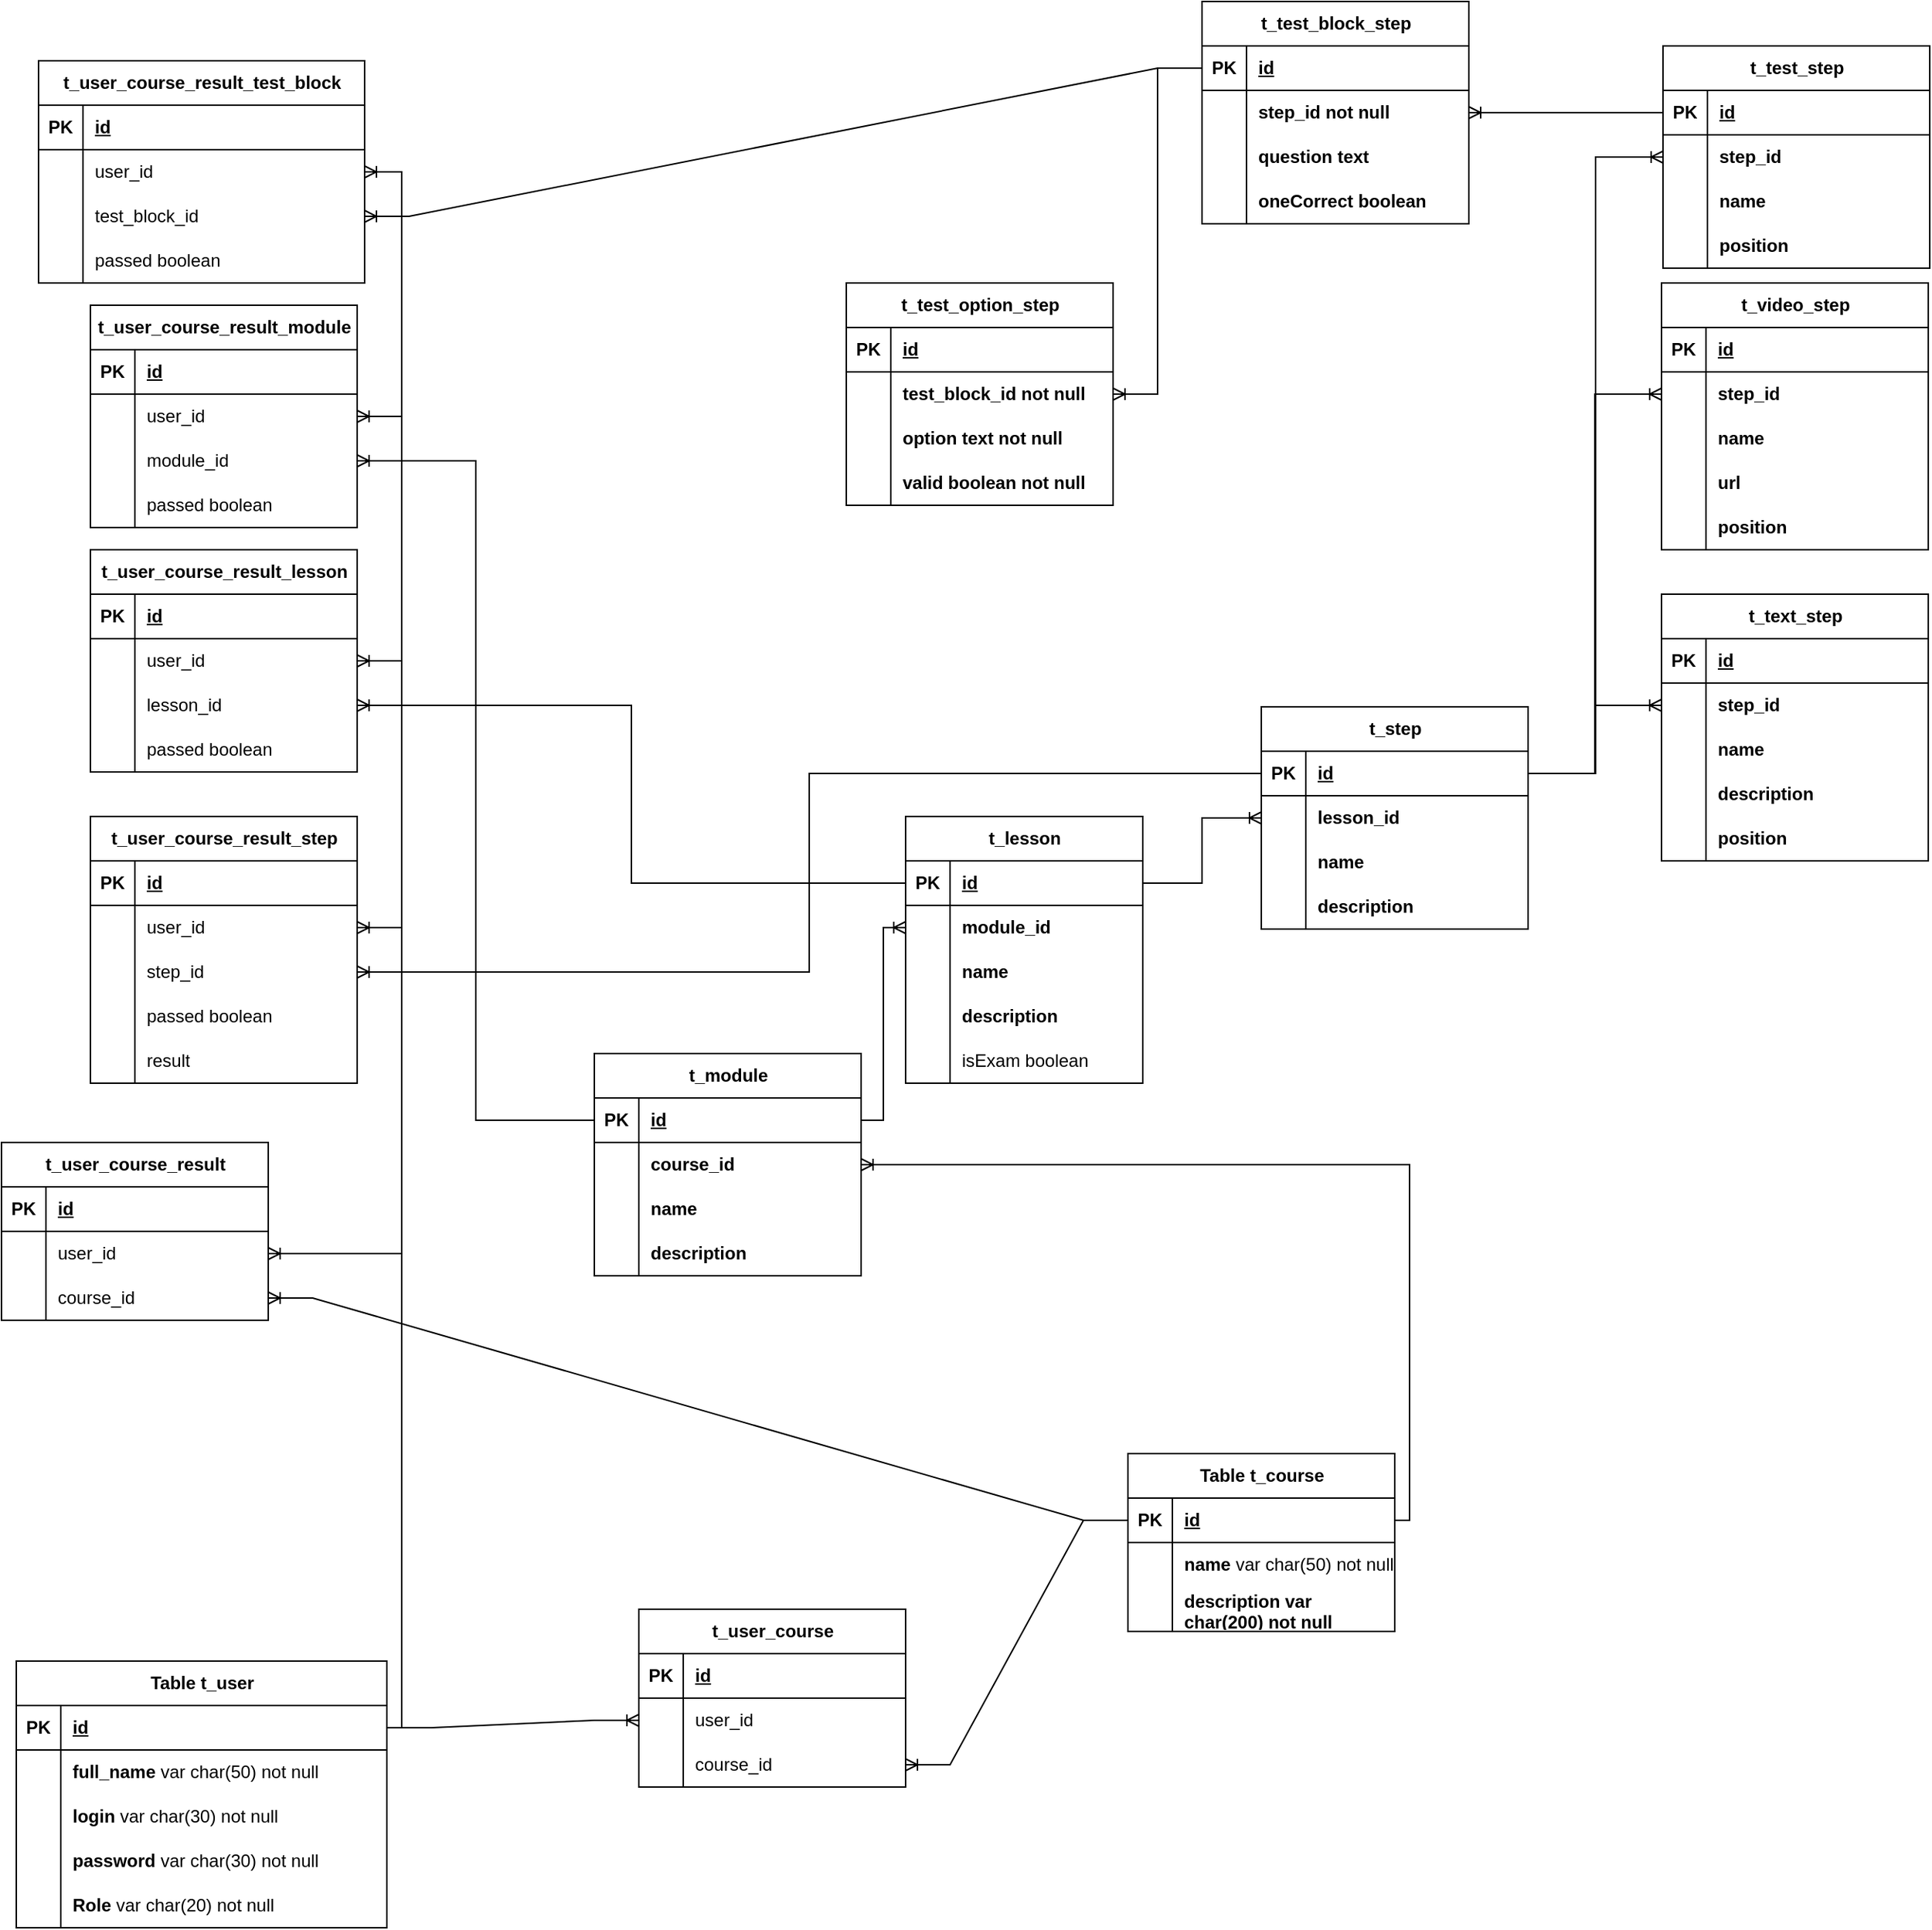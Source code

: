 <mxfile version="20.5.3" type="embed"><diagram name="Страница — 1" id="a2UokZ7oKo4srPj5slk7"><mxGraphModel dx="979" dy="1892" grid="1" gridSize="10" guides="1" tooltips="1" connect="1" arrows="1" fold="1" page="1" pageScale="1" pageWidth="827" pageHeight="1169" math="0" shadow="0"><root><mxCell id="0"/><mxCell id="1" parent="0"/><mxCell id="54Czu-5mhNsRSmX_T6UP-1" value="Table t_user" style="shape=table;startSize=30;container=1;collapsible=1;childLayout=tableLayout;fixedRows=1;rowLines=0;fontStyle=1;align=center;resizeLast=1;html=1;" parent="1" vertex="1"><mxGeometry x="40" y="60" width="250" height="180" as="geometry"/></mxCell><mxCell id="54Czu-5mhNsRSmX_T6UP-2" value="" style="shape=tableRow;horizontal=0;startSize=0;swimlaneHead=0;swimlaneBody=0;fillColor=none;collapsible=0;dropTarget=0;points=[[0,0.5],[1,0.5]];portConstraint=eastwest;top=0;left=0;right=0;bottom=1;" parent="54Czu-5mhNsRSmX_T6UP-1" vertex="1"><mxGeometry y="30" width="250" height="30" as="geometry"/></mxCell><mxCell id="54Czu-5mhNsRSmX_T6UP-3" value="PK" style="shape=partialRectangle;connectable=0;fillColor=none;top=0;left=0;bottom=0;right=0;fontStyle=1;overflow=hidden;whiteSpace=wrap;html=1;" parent="54Czu-5mhNsRSmX_T6UP-2" vertex="1"><mxGeometry width="30" height="30" as="geometry"><mxRectangle width="30" height="30" as="alternateBounds"/></mxGeometry></mxCell><mxCell id="54Czu-5mhNsRSmX_T6UP-4" value="id" style="shape=partialRectangle;connectable=0;fillColor=none;top=0;left=0;bottom=0;right=0;align=left;spacingLeft=6;fontStyle=5;overflow=hidden;whiteSpace=wrap;html=1;" parent="54Czu-5mhNsRSmX_T6UP-2" vertex="1"><mxGeometry x="30" width="220" height="30" as="geometry"><mxRectangle width="220" height="30" as="alternateBounds"/></mxGeometry></mxCell><mxCell id="54Czu-5mhNsRSmX_T6UP-5" value="" style="shape=tableRow;horizontal=0;startSize=0;swimlaneHead=0;swimlaneBody=0;fillColor=none;collapsible=0;dropTarget=0;points=[[0,0.5],[1,0.5]];portConstraint=eastwest;top=0;left=0;right=0;bottom=0;" parent="54Czu-5mhNsRSmX_T6UP-1" vertex="1"><mxGeometry y="60" width="250" height="30" as="geometry"/></mxCell><mxCell id="54Czu-5mhNsRSmX_T6UP-6" value="" style="shape=partialRectangle;connectable=0;fillColor=none;top=0;left=0;bottom=0;right=0;editable=1;overflow=hidden;whiteSpace=wrap;html=1;" parent="54Czu-5mhNsRSmX_T6UP-5" vertex="1"><mxGeometry width="30" height="30" as="geometry"><mxRectangle width="30" height="30" as="alternateBounds"/></mxGeometry></mxCell><mxCell id="54Czu-5mhNsRSmX_T6UP-7" value="&lt;b&gt;full_name &lt;/b&gt;var char(50) not null" style="shape=partialRectangle;connectable=0;fillColor=none;top=0;left=0;bottom=0;right=0;align=left;spacingLeft=6;overflow=hidden;whiteSpace=wrap;html=1;" parent="54Czu-5mhNsRSmX_T6UP-5" vertex="1"><mxGeometry x="30" width="220" height="30" as="geometry"><mxRectangle width="220" height="30" as="alternateBounds"/></mxGeometry></mxCell><mxCell id="54Czu-5mhNsRSmX_T6UP-8" value="" style="shape=tableRow;horizontal=0;startSize=0;swimlaneHead=0;swimlaneBody=0;fillColor=none;collapsible=0;dropTarget=0;points=[[0,0.5],[1,0.5]];portConstraint=eastwest;top=0;left=0;right=0;bottom=0;" parent="54Czu-5mhNsRSmX_T6UP-1" vertex="1"><mxGeometry y="90" width="250" height="30" as="geometry"/></mxCell><mxCell id="54Czu-5mhNsRSmX_T6UP-9" value="" style="shape=partialRectangle;connectable=0;fillColor=none;top=0;left=0;bottom=0;right=0;editable=1;overflow=hidden;whiteSpace=wrap;html=1;" parent="54Czu-5mhNsRSmX_T6UP-8" vertex="1"><mxGeometry width="30" height="30" as="geometry"><mxRectangle width="30" height="30" as="alternateBounds"/></mxGeometry></mxCell><mxCell id="54Czu-5mhNsRSmX_T6UP-10" value="&lt;b&gt;login&lt;/b&gt; var char(30) not null" style="shape=partialRectangle;connectable=0;fillColor=none;top=0;left=0;bottom=0;right=0;align=left;spacingLeft=6;overflow=hidden;whiteSpace=wrap;html=1;" parent="54Czu-5mhNsRSmX_T6UP-8" vertex="1"><mxGeometry x="30" width="220" height="30" as="geometry"><mxRectangle width="220" height="30" as="alternateBounds"/></mxGeometry></mxCell><mxCell id="54Czu-5mhNsRSmX_T6UP-11" value="" style="shape=tableRow;horizontal=0;startSize=0;swimlaneHead=0;swimlaneBody=0;fillColor=none;collapsible=0;dropTarget=0;points=[[0,0.5],[1,0.5]];portConstraint=eastwest;top=0;left=0;right=0;bottom=0;" parent="54Czu-5mhNsRSmX_T6UP-1" vertex="1"><mxGeometry y="120" width="250" height="30" as="geometry"/></mxCell><mxCell id="54Czu-5mhNsRSmX_T6UP-12" value="" style="shape=partialRectangle;connectable=0;fillColor=none;top=0;left=0;bottom=0;right=0;editable=1;overflow=hidden;whiteSpace=wrap;html=1;" parent="54Czu-5mhNsRSmX_T6UP-11" vertex="1"><mxGeometry width="30" height="30" as="geometry"><mxRectangle width="30" height="30" as="alternateBounds"/></mxGeometry></mxCell><mxCell id="54Czu-5mhNsRSmX_T6UP-13" value="&lt;b&gt;password &lt;/b&gt;var char(30) not null" style="shape=partialRectangle;connectable=0;fillColor=none;top=0;left=0;bottom=0;right=0;align=left;spacingLeft=6;overflow=hidden;whiteSpace=wrap;html=1;" parent="54Czu-5mhNsRSmX_T6UP-11" vertex="1"><mxGeometry x="30" width="220" height="30" as="geometry"><mxRectangle width="220" height="30" as="alternateBounds"/></mxGeometry></mxCell><mxCell id="54Czu-5mhNsRSmX_T6UP-14" value="" style="shape=tableRow;horizontal=0;startSize=0;swimlaneHead=0;swimlaneBody=0;fillColor=none;collapsible=0;dropTarget=0;points=[[0,0.5],[1,0.5]];portConstraint=eastwest;top=0;left=0;right=0;bottom=0;" parent="54Czu-5mhNsRSmX_T6UP-1" vertex="1"><mxGeometry y="150" width="250" height="30" as="geometry"/></mxCell><mxCell id="54Czu-5mhNsRSmX_T6UP-15" value="" style="shape=partialRectangle;connectable=0;fillColor=none;top=0;left=0;bottom=0;right=0;editable=1;overflow=hidden;whiteSpace=wrap;html=1;" parent="54Czu-5mhNsRSmX_T6UP-14" vertex="1"><mxGeometry width="30" height="30" as="geometry"><mxRectangle width="30" height="30" as="alternateBounds"/></mxGeometry></mxCell><mxCell id="54Czu-5mhNsRSmX_T6UP-16" value="&lt;b&gt;Role&amp;nbsp;&lt;/b&gt;var char(20) not null" style="shape=partialRectangle;connectable=0;fillColor=none;top=0;left=0;bottom=0;right=0;align=left;spacingLeft=6;overflow=hidden;whiteSpace=wrap;html=1;" parent="54Czu-5mhNsRSmX_T6UP-14" vertex="1"><mxGeometry x="30" width="220" height="30" as="geometry"><mxRectangle width="220" height="30" as="alternateBounds"/></mxGeometry></mxCell><mxCell id="54Czu-5mhNsRSmX_T6UP-17" value="Table t_course" style="shape=table;startSize=30;container=1;collapsible=1;childLayout=tableLayout;fixedRows=1;rowLines=0;fontStyle=1;align=center;resizeLast=1;html=1;" parent="1" vertex="1"><mxGeometry x="790" y="-80" width="180" height="120" as="geometry"/></mxCell><mxCell id="54Czu-5mhNsRSmX_T6UP-18" value="" style="shape=tableRow;horizontal=0;startSize=0;swimlaneHead=0;swimlaneBody=0;fillColor=none;collapsible=0;dropTarget=0;points=[[0,0.5],[1,0.5]];portConstraint=eastwest;top=0;left=0;right=0;bottom=1;" parent="54Czu-5mhNsRSmX_T6UP-17" vertex="1"><mxGeometry y="30" width="180" height="30" as="geometry"/></mxCell><mxCell id="54Czu-5mhNsRSmX_T6UP-19" value="PK" style="shape=partialRectangle;connectable=0;fillColor=none;top=0;left=0;bottom=0;right=0;fontStyle=1;overflow=hidden;whiteSpace=wrap;html=1;" parent="54Czu-5mhNsRSmX_T6UP-18" vertex="1"><mxGeometry width="30" height="30" as="geometry"><mxRectangle width="30" height="30" as="alternateBounds"/></mxGeometry></mxCell><mxCell id="54Czu-5mhNsRSmX_T6UP-20" value="id" style="shape=partialRectangle;connectable=0;fillColor=none;top=0;left=0;bottom=0;right=0;align=left;spacingLeft=6;fontStyle=5;overflow=hidden;whiteSpace=wrap;html=1;" parent="54Czu-5mhNsRSmX_T6UP-18" vertex="1"><mxGeometry x="30" width="150" height="30" as="geometry"><mxRectangle width="150" height="30" as="alternateBounds"/></mxGeometry></mxCell><mxCell id="54Czu-5mhNsRSmX_T6UP-21" value="" style="shape=tableRow;horizontal=0;startSize=0;swimlaneHead=0;swimlaneBody=0;fillColor=none;collapsible=0;dropTarget=0;points=[[0,0.5],[1,0.5]];portConstraint=eastwest;top=0;left=0;right=0;bottom=0;" parent="54Czu-5mhNsRSmX_T6UP-17" vertex="1"><mxGeometry y="60" width="180" height="30" as="geometry"/></mxCell><mxCell id="54Czu-5mhNsRSmX_T6UP-22" value="" style="shape=partialRectangle;connectable=0;fillColor=none;top=0;left=0;bottom=0;right=0;editable=1;overflow=hidden;whiteSpace=wrap;html=1;" parent="54Czu-5mhNsRSmX_T6UP-21" vertex="1"><mxGeometry width="30" height="30" as="geometry"><mxRectangle width="30" height="30" as="alternateBounds"/></mxGeometry></mxCell><mxCell id="54Czu-5mhNsRSmX_T6UP-23" value="&lt;b&gt;name&amp;nbsp;&lt;/b&gt;var char(50) not null" style="shape=partialRectangle;connectable=0;fillColor=none;top=0;left=0;bottom=0;right=0;align=left;spacingLeft=6;overflow=hidden;whiteSpace=wrap;html=1;" parent="54Czu-5mhNsRSmX_T6UP-21" vertex="1"><mxGeometry x="30" width="150" height="30" as="geometry"><mxRectangle width="150" height="30" as="alternateBounds"/></mxGeometry></mxCell><mxCell id="54Czu-5mhNsRSmX_T6UP-24" value="" style="shape=tableRow;horizontal=0;startSize=0;swimlaneHead=0;swimlaneBody=0;fillColor=none;collapsible=0;dropTarget=0;points=[[0,0.5],[1,0.5]];portConstraint=eastwest;top=0;left=0;right=0;bottom=0;" parent="54Czu-5mhNsRSmX_T6UP-17" vertex="1"><mxGeometry y="90" width="180" height="30" as="geometry"/></mxCell><mxCell id="54Czu-5mhNsRSmX_T6UP-25" value="" style="shape=partialRectangle;connectable=0;fillColor=none;top=0;left=0;bottom=0;right=0;editable=1;overflow=hidden;whiteSpace=wrap;html=1;" parent="54Czu-5mhNsRSmX_T6UP-24" vertex="1"><mxGeometry width="30" height="30" as="geometry"><mxRectangle width="30" height="30" as="alternateBounds"/></mxGeometry></mxCell><mxCell id="54Czu-5mhNsRSmX_T6UP-26" value="&lt;b&gt;description var char(200) not null&amp;nbsp;&lt;/b&gt;" style="shape=partialRectangle;connectable=0;fillColor=none;top=0;left=0;bottom=0;right=0;align=left;spacingLeft=6;overflow=hidden;whiteSpace=wrap;html=1;" parent="54Czu-5mhNsRSmX_T6UP-24" vertex="1"><mxGeometry x="30" width="150" height="30" as="geometry"><mxRectangle width="150" height="30" as="alternateBounds"/></mxGeometry></mxCell><mxCell id="54Czu-5mhNsRSmX_T6UP-30" value="t_user_course" style="shape=table;startSize=30;container=1;collapsible=1;childLayout=tableLayout;fixedRows=1;rowLines=0;fontStyle=1;align=center;resizeLast=1;html=1;" parent="1" vertex="1"><mxGeometry x="460" y="25" width="180" height="120" as="geometry"/></mxCell><mxCell id="54Czu-5mhNsRSmX_T6UP-31" value="" style="shape=tableRow;horizontal=0;startSize=0;swimlaneHead=0;swimlaneBody=0;fillColor=none;collapsible=0;dropTarget=0;points=[[0,0.5],[1,0.5]];portConstraint=eastwest;top=0;left=0;right=0;bottom=1;" parent="54Czu-5mhNsRSmX_T6UP-30" vertex="1"><mxGeometry y="30" width="180" height="30" as="geometry"/></mxCell><mxCell id="54Czu-5mhNsRSmX_T6UP-32" value="PK" style="shape=partialRectangle;connectable=0;fillColor=none;top=0;left=0;bottom=0;right=0;fontStyle=1;overflow=hidden;whiteSpace=wrap;html=1;" parent="54Czu-5mhNsRSmX_T6UP-31" vertex="1"><mxGeometry width="30" height="30" as="geometry"><mxRectangle width="30" height="30" as="alternateBounds"/></mxGeometry></mxCell><mxCell id="54Czu-5mhNsRSmX_T6UP-33" value="id" style="shape=partialRectangle;connectable=0;fillColor=none;top=0;left=0;bottom=0;right=0;align=left;spacingLeft=6;fontStyle=5;overflow=hidden;whiteSpace=wrap;html=1;" parent="54Czu-5mhNsRSmX_T6UP-31" vertex="1"><mxGeometry x="30" width="150" height="30" as="geometry"><mxRectangle width="150" height="30" as="alternateBounds"/></mxGeometry></mxCell><mxCell id="54Czu-5mhNsRSmX_T6UP-34" value="" style="shape=tableRow;horizontal=0;startSize=0;swimlaneHead=0;swimlaneBody=0;fillColor=none;collapsible=0;dropTarget=0;points=[[0,0.5],[1,0.5]];portConstraint=eastwest;top=0;left=0;right=0;bottom=0;" parent="54Czu-5mhNsRSmX_T6UP-30" vertex="1"><mxGeometry y="60" width="180" height="30" as="geometry"/></mxCell><mxCell id="54Czu-5mhNsRSmX_T6UP-35" value="" style="shape=partialRectangle;connectable=0;fillColor=none;top=0;left=0;bottom=0;right=0;editable=1;overflow=hidden;whiteSpace=wrap;html=1;" parent="54Czu-5mhNsRSmX_T6UP-34" vertex="1"><mxGeometry width="30" height="30" as="geometry"><mxRectangle width="30" height="30" as="alternateBounds"/></mxGeometry></mxCell><mxCell id="54Czu-5mhNsRSmX_T6UP-36" value="user_id&amp;nbsp;&lt;span style=&quot;white-space: pre;&quot;&gt;&#9;&lt;/span&gt;" style="shape=partialRectangle;connectable=0;fillColor=none;top=0;left=0;bottom=0;right=0;align=left;spacingLeft=6;overflow=hidden;whiteSpace=wrap;html=1;" parent="54Czu-5mhNsRSmX_T6UP-34" vertex="1"><mxGeometry x="30" width="150" height="30" as="geometry"><mxRectangle width="150" height="30" as="alternateBounds"/></mxGeometry></mxCell><mxCell id="54Czu-5mhNsRSmX_T6UP-37" value="" style="shape=tableRow;horizontal=0;startSize=0;swimlaneHead=0;swimlaneBody=0;fillColor=none;collapsible=0;dropTarget=0;points=[[0,0.5],[1,0.5]];portConstraint=eastwest;top=0;left=0;right=0;bottom=0;" parent="54Czu-5mhNsRSmX_T6UP-30" vertex="1"><mxGeometry y="90" width="180" height="30" as="geometry"/></mxCell><mxCell id="54Czu-5mhNsRSmX_T6UP-38" value="" style="shape=partialRectangle;connectable=0;fillColor=none;top=0;left=0;bottom=0;right=0;editable=1;overflow=hidden;whiteSpace=wrap;html=1;" parent="54Czu-5mhNsRSmX_T6UP-37" vertex="1"><mxGeometry width="30" height="30" as="geometry"><mxRectangle width="30" height="30" as="alternateBounds"/></mxGeometry></mxCell><mxCell id="54Czu-5mhNsRSmX_T6UP-39" value="course_id" style="shape=partialRectangle;connectable=0;fillColor=none;top=0;left=0;bottom=0;right=0;align=left;spacingLeft=6;overflow=hidden;whiteSpace=wrap;html=1;" parent="54Czu-5mhNsRSmX_T6UP-37" vertex="1"><mxGeometry x="30" width="150" height="30" as="geometry"><mxRectangle width="150" height="30" as="alternateBounds"/></mxGeometry></mxCell><mxCell id="54Czu-5mhNsRSmX_T6UP-43" value="" style="edgeStyle=entityRelationEdgeStyle;fontSize=12;html=1;endArrow=ERoneToMany;rounded=0;entryX=1;entryY=0.5;entryDx=0;entryDy=0;exitX=0;exitY=0.5;exitDx=0;exitDy=0;" parent="1" source="54Czu-5mhNsRSmX_T6UP-18" target="54Czu-5mhNsRSmX_T6UP-37" edge="1"><mxGeometry width="100" height="100" relative="1" as="geometry"><mxPoint x="614" y="327" as="sourcePoint"/><mxPoint x="714" y="227" as="targetPoint"/></mxGeometry></mxCell><mxCell id="54Czu-5mhNsRSmX_T6UP-44" value="" style="edgeStyle=entityRelationEdgeStyle;fontSize=12;html=1;endArrow=ERoneToMany;rounded=0;exitX=1;exitY=0.5;exitDx=0;exitDy=0;entryX=0;entryY=0.5;entryDx=0;entryDy=0;" parent="1" source="54Czu-5mhNsRSmX_T6UP-2" target="54Czu-5mhNsRSmX_T6UP-34" edge="1"><mxGeometry width="100" height="100" relative="1" as="geometry"><mxPoint x="420" y="360" as="sourcePoint"/><mxPoint x="520" y="260" as="targetPoint"/></mxGeometry></mxCell><mxCell id="54Czu-5mhNsRSmX_T6UP-45" value="t_user_course_result" style="shape=table;startSize=30;container=1;collapsible=1;childLayout=tableLayout;fixedRows=1;rowLines=0;fontStyle=1;align=center;resizeLast=1;html=1;" parent="1" vertex="1"><mxGeometry x="30" y="-290" width="180" height="120" as="geometry"/></mxCell><mxCell id="54Czu-5mhNsRSmX_T6UP-46" value="" style="shape=tableRow;horizontal=0;startSize=0;swimlaneHead=0;swimlaneBody=0;fillColor=none;collapsible=0;dropTarget=0;points=[[0,0.5],[1,0.5]];portConstraint=eastwest;top=0;left=0;right=0;bottom=1;" parent="54Czu-5mhNsRSmX_T6UP-45" vertex="1"><mxGeometry y="30" width="180" height="30" as="geometry"/></mxCell><mxCell id="54Czu-5mhNsRSmX_T6UP-47" value="PK" style="shape=partialRectangle;connectable=0;fillColor=none;top=0;left=0;bottom=0;right=0;fontStyle=1;overflow=hidden;whiteSpace=wrap;html=1;" parent="54Czu-5mhNsRSmX_T6UP-46" vertex="1"><mxGeometry width="30" height="30" as="geometry"><mxRectangle width="30" height="30" as="alternateBounds"/></mxGeometry></mxCell><mxCell id="54Czu-5mhNsRSmX_T6UP-48" value="id" style="shape=partialRectangle;connectable=0;fillColor=none;top=0;left=0;bottom=0;right=0;align=left;spacingLeft=6;fontStyle=5;overflow=hidden;whiteSpace=wrap;html=1;" parent="54Czu-5mhNsRSmX_T6UP-46" vertex="1"><mxGeometry x="30" width="150" height="30" as="geometry"><mxRectangle width="150" height="30" as="alternateBounds"/></mxGeometry></mxCell><mxCell id="54Czu-5mhNsRSmX_T6UP-49" value="" style="shape=tableRow;horizontal=0;startSize=0;swimlaneHead=0;swimlaneBody=0;fillColor=none;collapsible=0;dropTarget=0;points=[[0,0.5],[1,0.5]];portConstraint=eastwest;top=0;left=0;right=0;bottom=0;" parent="54Czu-5mhNsRSmX_T6UP-45" vertex="1"><mxGeometry y="60" width="180" height="30" as="geometry"/></mxCell><mxCell id="54Czu-5mhNsRSmX_T6UP-50" value="" style="shape=partialRectangle;connectable=0;fillColor=none;top=0;left=0;bottom=0;right=0;editable=1;overflow=hidden;whiteSpace=wrap;html=1;" parent="54Czu-5mhNsRSmX_T6UP-49" vertex="1"><mxGeometry width="30" height="30" as="geometry"><mxRectangle width="30" height="30" as="alternateBounds"/></mxGeometry></mxCell><mxCell id="54Czu-5mhNsRSmX_T6UP-51" value="user_id" style="shape=partialRectangle;connectable=0;fillColor=none;top=0;left=0;bottom=0;right=0;align=left;spacingLeft=6;overflow=hidden;whiteSpace=wrap;html=1;" parent="54Czu-5mhNsRSmX_T6UP-49" vertex="1"><mxGeometry x="30" width="150" height="30" as="geometry"><mxRectangle width="150" height="30" as="alternateBounds"/></mxGeometry></mxCell><mxCell id="-Ss1wmcw63-KnU_H1X-H-14" value="" style="shape=tableRow;horizontal=0;startSize=0;swimlaneHead=0;swimlaneBody=0;fillColor=none;collapsible=0;dropTarget=0;points=[[0,0.5],[1,0.5]];portConstraint=eastwest;top=0;left=0;right=0;bottom=0;" parent="54Czu-5mhNsRSmX_T6UP-45" vertex="1"><mxGeometry y="90" width="180" height="30" as="geometry"/></mxCell><mxCell id="-Ss1wmcw63-KnU_H1X-H-15" value="" style="shape=partialRectangle;connectable=0;fillColor=none;top=0;left=0;bottom=0;right=0;editable=1;overflow=hidden;whiteSpace=wrap;html=1;" parent="-Ss1wmcw63-KnU_H1X-H-14" vertex="1"><mxGeometry width="30" height="30" as="geometry"><mxRectangle width="30" height="30" as="alternateBounds"/></mxGeometry></mxCell><mxCell id="-Ss1wmcw63-KnU_H1X-H-16" value="course_id" style="shape=partialRectangle;connectable=0;fillColor=none;top=0;left=0;bottom=0;right=0;align=left;spacingLeft=6;overflow=hidden;whiteSpace=wrap;html=1;" parent="-Ss1wmcw63-KnU_H1X-H-14" vertex="1"><mxGeometry x="30" width="150" height="30" as="geometry"><mxRectangle width="150" height="30" as="alternateBounds"/></mxGeometry></mxCell><mxCell id="54Czu-5mhNsRSmX_T6UP-58" value="t_module" style="shape=table;startSize=30;container=1;collapsible=1;childLayout=tableLayout;fixedRows=1;rowLines=0;fontStyle=1;align=center;resizeLast=1;html=1;" parent="1" vertex="1"><mxGeometry x="430" y="-350" width="180" height="150" as="geometry"/></mxCell><mxCell id="54Czu-5mhNsRSmX_T6UP-59" value="" style="shape=tableRow;horizontal=0;startSize=0;swimlaneHead=0;swimlaneBody=0;fillColor=none;collapsible=0;dropTarget=0;points=[[0,0.5],[1,0.5]];portConstraint=eastwest;top=0;left=0;right=0;bottom=1;" parent="54Czu-5mhNsRSmX_T6UP-58" vertex="1"><mxGeometry y="30" width="180" height="30" as="geometry"/></mxCell><mxCell id="54Czu-5mhNsRSmX_T6UP-60" value="PK" style="shape=partialRectangle;connectable=0;fillColor=none;top=0;left=0;bottom=0;right=0;fontStyle=1;overflow=hidden;whiteSpace=wrap;html=1;" parent="54Czu-5mhNsRSmX_T6UP-59" vertex="1"><mxGeometry width="30" height="30" as="geometry"><mxRectangle width="30" height="30" as="alternateBounds"/></mxGeometry></mxCell><mxCell id="54Czu-5mhNsRSmX_T6UP-61" value="id&lt;span style=&quot;white-space: pre;&quot;&gt;&#9;&lt;/span&gt;" style="shape=partialRectangle;connectable=0;fillColor=none;top=0;left=0;bottom=0;right=0;align=left;spacingLeft=6;fontStyle=5;overflow=hidden;whiteSpace=wrap;html=1;" parent="54Czu-5mhNsRSmX_T6UP-59" vertex="1"><mxGeometry x="30" width="150" height="30" as="geometry"><mxRectangle width="150" height="30" as="alternateBounds"/></mxGeometry></mxCell><mxCell id="54Czu-5mhNsRSmX_T6UP-62" value="" style="shape=tableRow;horizontal=0;startSize=0;swimlaneHead=0;swimlaneBody=0;fillColor=none;collapsible=0;dropTarget=0;points=[[0,0.5],[1,0.5]];portConstraint=eastwest;top=0;left=0;right=0;bottom=0;" parent="54Czu-5mhNsRSmX_T6UP-58" vertex="1"><mxGeometry y="60" width="180" height="30" as="geometry"/></mxCell><mxCell id="54Czu-5mhNsRSmX_T6UP-63" value="" style="shape=partialRectangle;connectable=0;fillColor=none;top=0;left=0;bottom=0;right=0;editable=1;overflow=hidden;whiteSpace=wrap;html=1;" parent="54Czu-5mhNsRSmX_T6UP-62" vertex="1"><mxGeometry width="30" height="30" as="geometry"><mxRectangle width="30" height="30" as="alternateBounds"/></mxGeometry></mxCell><mxCell id="54Czu-5mhNsRSmX_T6UP-64" value="&lt;b&gt;course_id&lt;/b&gt;" style="shape=partialRectangle;connectable=0;fillColor=none;top=0;left=0;bottom=0;right=0;align=left;spacingLeft=6;overflow=hidden;whiteSpace=wrap;html=1;" parent="54Czu-5mhNsRSmX_T6UP-62" vertex="1"><mxGeometry x="30" width="150" height="30" as="geometry"><mxRectangle width="150" height="30" as="alternateBounds"/></mxGeometry></mxCell><mxCell id="54Czu-5mhNsRSmX_T6UP-65" value="" style="shape=tableRow;horizontal=0;startSize=0;swimlaneHead=0;swimlaneBody=0;fillColor=none;collapsible=0;dropTarget=0;points=[[0,0.5],[1,0.5]];portConstraint=eastwest;top=0;left=0;right=0;bottom=0;" parent="54Czu-5mhNsRSmX_T6UP-58" vertex="1"><mxGeometry y="90" width="180" height="30" as="geometry"/></mxCell><mxCell id="54Czu-5mhNsRSmX_T6UP-66" value="" style="shape=partialRectangle;connectable=0;fillColor=none;top=0;left=0;bottom=0;right=0;editable=1;overflow=hidden;whiteSpace=wrap;html=1;" parent="54Czu-5mhNsRSmX_T6UP-65" vertex="1"><mxGeometry width="30" height="30" as="geometry"><mxRectangle width="30" height="30" as="alternateBounds"/></mxGeometry></mxCell><mxCell id="54Czu-5mhNsRSmX_T6UP-67" value="&lt;b&gt;name&lt;/b&gt;" style="shape=partialRectangle;connectable=0;fillColor=none;top=0;left=0;bottom=0;right=0;align=left;spacingLeft=6;overflow=hidden;whiteSpace=wrap;html=1;" parent="54Czu-5mhNsRSmX_T6UP-65" vertex="1"><mxGeometry x="30" width="150" height="30" as="geometry"><mxRectangle width="150" height="30" as="alternateBounds"/></mxGeometry></mxCell><mxCell id="54Czu-5mhNsRSmX_T6UP-68" value="" style="shape=tableRow;horizontal=0;startSize=0;swimlaneHead=0;swimlaneBody=0;fillColor=none;collapsible=0;dropTarget=0;points=[[0,0.5],[1,0.5]];portConstraint=eastwest;top=0;left=0;right=0;bottom=0;" parent="54Czu-5mhNsRSmX_T6UP-58" vertex="1"><mxGeometry y="120" width="180" height="30" as="geometry"/></mxCell><mxCell id="54Czu-5mhNsRSmX_T6UP-69" value="" style="shape=partialRectangle;connectable=0;fillColor=none;top=0;left=0;bottom=0;right=0;editable=1;overflow=hidden;whiteSpace=wrap;html=1;" parent="54Czu-5mhNsRSmX_T6UP-68" vertex="1"><mxGeometry width="30" height="30" as="geometry"><mxRectangle width="30" height="30" as="alternateBounds"/></mxGeometry></mxCell><mxCell id="54Czu-5mhNsRSmX_T6UP-70" value="&lt;b&gt;description&lt;/b&gt;" style="shape=partialRectangle;connectable=0;fillColor=none;top=0;left=0;bottom=0;right=0;align=left;spacingLeft=6;overflow=hidden;whiteSpace=wrap;html=1;" parent="54Czu-5mhNsRSmX_T6UP-68" vertex="1"><mxGeometry x="30" width="150" height="30" as="geometry"><mxRectangle width="150" height="30" as="alternateBounds"/></mxGeometry></mxCell><mxCell id="54Czu-5mhNsRSmX_T6UP-74" value="t_text_step" style="shape=table;startSize=30;container=1;collapsible=1;childLayout=tableLayout;fixedRows=1;rowLines=0;fontStyle=1;align=center;resizeLast=1;html=1;" parent="1" vertex="1"><mxGeometry x="1150" y="-660" width="180" height="180" as="geometry"/></mxCell><mxCell id="54Czu-5mhNsRSmX_T6UP-75" value="" style="shape=tableRow;horizontal=0;startSize=0;swimlaneHead=0;swimlaneBody=0;fillColor=none;collapsible=0;dropTarget=0;points=[[0,0.5],[1,0.5]];portConstraint=eastwest;top=0;left=0;right=0;bottom=1;" parent="54Czu-5mhNsRSmX_T6UP-74" vertex="1"><mxGeometry y="30" width="180" height="30" as="geometry"/></mxCell><mxCell id="54Czu-5mhNsRSmX_T6UP-76" value="PK" style="shape=partialRectangle;connectable=0;fillColor=none;top=0;left=0;bottom=0;right=0;fontStyle=1;overflow=hidden;whiteSpace=wrap;html=1;" parent="54Czu-5mhNsRSmX_T6UP-75" vertex="1"><mxGeometry width="30" height="30" as="geometry"><mxRectangle width="30" height="30" as="alternateBounds"/></mxGeometry></mxCell><mxCell id="54Czu-5mhNsRSmX_T6UP-77" value="id" style="shape=partialRectangle;connectable=0;fillColor=none;top=0;left=0;bottom=0;right=0;align=left;spacingLeft=6;fontStyle=5;overflow=hidden;whiteSpace=wrap;html=1;" parent="54Czu-5mhNsRSmX_T6UP-75" vertex="1"><mxGeometry x="30" width="150" height="30" as="geometry"><mxRectangle width="150" height="30" as="alternateBounds"/></mxGeometry></mxCell><mxCell id="54Czu-5mhNsRSmX_T6UP-78" value="" style="shape=tableRow;horizontal=0;startSize=0;swimlaneHead=0;swimlaneBody=0;fillColor=none;collapsible=0;dropTarget=0;points=[[0,0.5],[1,0.5]];portConstraint=eastwest;top=0;left=0;right=0;bottom=0;" parent="54Czu-5mhNsRSmX_T6UP-74" vertex="1"><mxGeometry y="60" width="180" height="30" as="geometry"/></mxCell><mxCell id="54Czu-5mhNsRSmX_T6UP-79" value="" style="shape=partialRectangle;connectable=0;fillColor=none;top=0;left=0;bottom=0;right=0;editable=1;overflow=hidden;whiteSpace=wrap;html=1;" parent="54Czu-5mhNsRSmX_T6UP-78" vertex="1"><mxGeometry width="30" height="30" as="geometry"><mxRectangle width="30" height="30" as="alternateBounds"/></mxGeometry></mxCell><mxCell id="54Czu-5mhNsRSmX_T6UP-80" value="&lt;b&gt;step_id&lt;/b&gt;" style="shape=partialRectangle;connectable=0;fillColor=none;top=0;left=0;bottom=0;right=0;align=left;spacingLeft=6;overflow=hidden;whiteSpace=wrap;html=1;" parent="54Czu-5mhNsRSmX_T6UP-78" vertex="1"><mxGeometry x="30" width="150" height="30" as="geometry"><mxRectangle width="150" height="30" as="alternateBounds"/></mxGeometry></mxCell><mxCell id="54Czu-5mhNsRSmX_T6UP-81" value="" style="shape=tableRow;horizontal=0;startSize=0;swimlaneHead=0;swimlaneBody=0;fillColor=none;collapsible=0;dropTarget=0;points=[[0,0.5],[1,0.5]];portConstraint=eastwest;top=0;left=0;right=0;bottom=0;" parent="54Czu-5mhNsRSmX_T6UP-74" vertex="1"><mxGeometry y="90" width="180" height="30" as="geometry"/></mxCell><mxCell id="54Czu-5mhNsRSmX_T6UP-82" value="" style="shape=partialRectangle;connectable=0;fillColor=none;top=0;left=0;bottom=0;right=0;editable=1;overflow=hidden;whiteSpace=wrap;html=1;" parent="54Czu-5mhNsRSmX_T6UP-81" vertex="1"><mxGeometry width="30" height="30" as="geometry"><mxRectangle width="30" height="30" as="alternateBounds"/></mxGeometry></mxCell><mxCell id="54Czu-5mhNsRSmX_T6UP-83" value="&lt;b&gt;name&amp;nbsp;&lt;/b&gt;" style="shape=partialRectangle;connectable=0;fillColor=none;top=0;left=0;bottom=0;right=0;align=left;spacingLeft=6;overflow=hidden;whiteSpace=wrap;html=1;" parent="54Czu-5mhNsRSmX_T6UP-81" vertex="1"><mxGeometry x="30" width="150" height="30" as="geometry"><mxRectangle width="150" height="30" as="alternateBounds"/></mxGeometry></mxCell><mxCell id="54Czu-5mhNsRSmX_T6UP-84" value="" style="shape=tableRow;horizontal=0;startSize=0;swimlaneHead=0;swimlaneBody=0;fillColor=none;collapsible=0;dropTarget=0;points=[[0,0.5],[1,0.5]];portConstraint=eastwest;top=0;left=0;right=0;bottom=0;" parent="54Czu-5mhNsRSmX_T6UP-74" vertex="1"><mxGeometry y="120" width="180" height="30" as="geometry"/></mxCell><mxCell id="54Czu-5mhNsRSmX_T6UP-85" value="" style="shape=partialRectangle;connectable=0;fillColor=none;top=0;left=0;bottom=0;right=0;editable=1;overflow=hidden;whiteSpace=wrap;html=1;" parent="54Czu-5mhNsRSmX_T6UP-84" vertex="1"><mxGeometry width="30" height="30" as="geometry"><mxRectangle width="30" height="30" as="alternateBounds"/></mxGeometry></mxCell><mxCell id="54Czu-5mhNsRSmX_T6UP-86" value="&lt;b&gt;description&amp;nbsp;&lt;/b&gt;" style="shape=partialRectangle;connectable=0;fillColor=none;top=0;left=0;bottom=0;right=0;align=left;spacingLeft=6;overflow=hidden;whiteSpace=wrap;html=1;" parent="54Czu-5mhNsRSmX_T6UP-84" vertex="1"><mxGeometry x="30" width="150" height="30" as="geometry"><mxRectangle width="150" height="30" as="alternateBounds"/></mxGeometry></mxCell><mxCell id="5" value="" style="shape=tableRow;horizontal=0;startSize=0;swimlaneHead=0;swimlaneBody=0;fillColor=none;collapsible=0;dropTarget=0;points=[[0,0.5],[1,0.5]];portConstraint=eastwest;top=0;left=0;right=0;bottom=0;" parent="54Czu-5mhNsRSmX_T6UP-74" vertex="1"><mxGeometry y="150" width="180" height="30" as="geometry"/></mxCell><mxCell id="6" value="" style="shape=partialRectangle;connectable=0;fillColor=none;top=0;left=0;bottom=0;right=0;editable=1;overflow=hidden;whiteSpace=wrap;html=1;" parent="5" vertex="1"><mxGeometry width="30" height="30" as="geometry"><mxRectangle width="30" height="30" as="alternateBounds"/></mxGeometry></mxCell><mxCell id="7" value="&lt;b&gt;position&lt;/b&gt;" style="shape=partialRectangle;connectable=0;fillColor=none;top=0;left=0;bottom=0;right=0;align=left;spacingLeft=6;overflow=hidden;whiteSpace=wrap;html=1;" parent="5" vertex="1"><mxGeometry x="30" width="150" height="30" as="geometry"><mxRectangle width="150" height="30" as="alternateBounds"/></mxGeometry></mxCell><mxCell id="54Czu-5mhNsRSmX_T6UP-88" value="" style="edgeStyle=orthogonalEdgeStyle;fontSize=12;html=1;endArrow=ERoneToMany;rounded=0;entryX=1;entryY=0.5;entryDx=0;entryDy=0;exitX=1;exitY=0.5;exitDx=0;exitDy=0;" parent="1" source="54Czu-5mhNsRSmX_T6UP-18" target="54Czu-5mhNsRSmX_T6UP-62" edge="1"><mxGeometry width="100" height="100" relative="1" as="geometry"><mxPoint x="840" y="-110" as="sourcePoint"/><mxPoint x="940" y="-210" as="targetPoint"/></mxGeometry></mxCell><mxCell id="54Czu-5mhNsRSmX_T6UP-89" value="t_video_step" style="shape=table;startSize=30;container=1;collapsible=1;childLayout=tableLayout;fixedRows=1;rowLines=0;fontStyle=1;align=center;resizeLast=1;html=1;" parent="1" vertex="1"><mxGeometry x="1150" y="-870" width="180" height="180" as="geometry"/></mxCell><mxCell id="54Czu-5mhNsRSmX_T6UP-90" value="" style="shape=tableRow;horizontal=0;startSize=0;swimlaneHead=0;swimlaneBody=0;fillColor=none;collapsible=0;dropTarget=0;points=[[0,0.5],[1,0.5]];portConstraint=eastwest;top=0;left=0;right=0;bottom=1;" parent="54Czu-5mhNsRSmX_T6UP-89" vertex="1"><mxGeometry y="30" width="180" height="30" as="geometry"/></mxCell><mxCell id="54Czu-5mhNsRSmX_T6UP-91" value="PK" style="shape=partialRectangle;connectable=0;fillColor=none;top=0;left=0;bottom=0;right=0;fontStyle=1;overflow=hidden;whiteSpace=wrap;html=1;" parent="54Czu-5mhNsRSmX_T6UP-90" vertex="1"><mxGeometry width="30" height="30" as="geometry"><mxRectangle width="30" height="30" as="alternateBounds"/></mxGeometry></mxCell><mxCell id="54Czu-5mhNsRSmX_T6UP-92" value="id" style="shape=partialRectangle;connectable=0;fillColor=none;top=0;left=0;bottom=0;right=0;align=left;spacingLeft=6;fontStyle=5;overflow=hidden;whiteSpace=wrap;html=1;" parent="54Czu-5mhNsRSmX_T6UP-90" vertex="1"><mxGeometry x="30" width="150" height="30" as="geometry"><mxRectangle width="150" height="30" as="alternateBounds"/></mxGeometry></mxCell><mxCell id="54Czu-5mhNsRSmX_T6UP-93" value="" style="shape=tableRow;horizontal=0;startSize=0;swimlaneHead=0;swimlaneBody=0;fillColor=none;collapsible=0;dropTarget=0;points=[[0,0.5],[1,0.5]];portConstraint=eastwest;top=0;left=0;right=0;bottom=0;" parent="54Czu-5mhNsRSmX_T6UP-89" vertex="1"><mxGeometry y="60" width="180" height="30" as="geometry"/></mxCell><mxCell id="54Czu-5mhNsRSmX_T6UP-94" value="" style="shape=partialRectangle;connectable=0;fillColor=none;top=0;left=0;bottom=0;right=0;editable=1;overflow=hidden;whiteSpace=wrap;html=1;" parent="54Czu-5mhNsRSmX_T6UP-93" vertex="1"><mxGeometry width="30" height="30" as="geometry"><mxRectangle width="30" height="30" as="alternateBounds"/></mxGeometry></mxCell><mxCell id="54Czu-5mhNsRSmX_T6UP-95" value="&lt;b&gt;step_id&lt;/b&gt;" style="shape=partialRectangle;connectable=0;fillColor=none;top=0;left=0;bottom=0;right=0;align=left;spacingLeft=6;overflow=hidden;whiteSpace=wrap;html=1;" parent="54Czu-5mhNsRSmX_T6UP-93" vertex="1"><mxGeometry x="30" width="150" height="30" as="geometry"><mxRectangle width="150" height="30" as="alternateBounds"/></mxGeometry></mxCell><mxCell id="54Czu-5mhNsRSmX_T6UP-96" value="" style="shape=tableRow;horizontal=0;startSize=0;swimlaneHead=0;swimlaneBody=0;fillColor=none;collapsible=0;dropTarget=0;points=[[0,0.5],[1,0.5]];portConstraint=eastwest;top=0;left=0;right=0;bottom=0;" parent="54Czu-5mhNsRSmX_T6UP-89" vertex="1"><mxGeometry y="90" width="180" height="30" as="geometry"/></mxCell><mxCell id="54Czu-5mhNsRSmX_T6UP-97" value="" style="shape=partialRectangle;connectable=0;fillColor=none;top=0;left=0;bottom=0;right=0;editable=1;overflow=hidden;whiteSpace=wrap;html=1;" parent="54Czu-5mhNsRSmX_T6UP-96" vertex="1"><mxGeometry width="30" height="30" as="geometry"><mxRectangle width="30" height="30" as="alternateBounds"/></mxGeometry></mxCell><mxCell id="54Czu-5mhNsRSmX_T6UP-98" value="&lt;b&gt;name&amp;nbsp;&lt;/b&gt;" style="shape=partialRectangle;connectable=0;fillColor=none;top=0;left=0;bottom=0;right=0;align=left;spacingLeft=6;overflow=hidden;whiteSpace=wrap;html=1;" parent="54Czu-5mhNsRSmX_T6UP-96" vertex="1"><mxGeometry x="30" width="150" height="30" as="geometry"><mxRectangle width="150" height="30" as="alternateBounds"/></mxGeometry></mxCell><mxCell id="54Czu-5mhNsRSmX_T6UP-99" value="" style="shape=tableRow;horizontal=0;startSize=0;swimlaneHead=0;swimlaneBody=0;fillColor=none;collapsible=0;dropTarget=0;points=[[0,0.5],[1,0.5]];portConstraint=eastwest;top=0;left=0;right=0;bottom=0;" parent="54Czu-5mhNsRSmX_T6UP-89" vertex="1"><mxGeometry y="120" width="180" height="30" as="geometry"/></mxCell><mxCell id="54Czu-5mhNsRSmX_T6UP-100" value="" style="shape=partialRectangle;connectable=0;fillColor=none;top=0;left=0;bottom=0;right=0;editable=1;overflow=hidden;whiteSpace=wrap;html=1;" parent="54Czu-5mhNsRSmX_T6UP-99" vertex="1"><mxGeometry width="30" height="30" as="geometry"><mxRectangle width="30" height="30" as="alternateBounds"/></mxGeometry></mxCell><mxCell id="54Czu-5mhNsRSmX_T6UP-101" value="&lt;b&gt;url&lt;/b&gt;" style="shape=partialRectangle;connectable=0;fillColor=none;top=0;left=0;bottom=0;right=0;align=left;spacingLeft=6;overflow=hidden;whiteSpace=wrap;html=1;" parent="54Czu-5mhNsRSmX_T6UP-99" vertex="1"><mxGeometry x="30" width="150" height="30" as="geometry"><mxRectangle width="150" height="30" as="alternateBounds"/></mxGeometry></mxCell><mxCell id="2" value="" style="shape=tableRow;horizontal=0;startSize=0;swimlaneHead=0;swimlaneBody=0;fillColor=none;collapsible=0;dropTarget=0;points=[[0,0.5],[1,0.5]];portConstraint=eastwest;top=0;left=0;right=0;bottom=0;" parent="54Czu-5mhNsRSmX_T6UP-89" vertex="1"><mxGeometry y="150" width="180" height="30" as="geometry"/></mxCell><mxCell id="3" value="" style="shape=partialRectangle;connectable=0;fillColor=none;top=0;left=0;bottom=0;right=0;editable=1;overflow=hidden;whiteSpace=wrap;html=1;" parent="2" vertex="1"><mxGeometry width="30" height="30" as="geometry"><mxRectangle width="30" height="30" as="alternateBounds"/></mxGeometry></mxCell><mxCell id="4" value="&lt;b&gt;position&lt;/b&gt;" style="shape=partialRectangle;connectable=0;fillColor=none;top=0;left=0;bottom=0;right=0;align=left;spacingLeft=6;overflow=hidden;whiteSpace=wrap;html=1;" parent="2" vertex="1"><mxGeometry x="30" width="150" height="30" as="geometry"><mxRectangle width="150" height="30" as="alternateBounds"/></mxGeometry></mxCell><mxCell id="54Czu-5mhNsRSmX_T6UP-103" value="t_test_step" style="shape=table;startSize=30;container=1;collapsible=1;childLayout=tableLayout;fixedRows=1;rowLines=0;fontStyle=1;align=center;resizeLast=1;html=1;" parent="1" vertex="1"><mxGeometry x="1151" y="-1030" width="180" height="150" as="geometry"/></mxCell><mxCell id="54Czu-5mhNsRSmX_T6UP-104" value="" style="shape=tableRow;horizontal=0;startSize=0;swimlaneHead=0;swimlaneBody=0;fillColor=none;collapsible=0;dropTarget=0;points=[[0,0.5],[1,0.5]];portConstraint=eastwest;top=0;left=0;right=0;bottom=1;" parent="54Czu-5mhNsRSmX_T6UP-103" vertex="1"><mxGeometry y="30" width="180" height="30" as="geometry"/></mxCell><mxCell id="54Czu-5mhNsRSmX_T6UP-105" value="PK" style="shape=partialRectangle;connectable=0;fillColor=none;top=0;left=0;bottom=0;right=0;fontStyle=1;overflow=hidden;whiteSpace=wrap;html=1;" parent="54Czu-5mhNsRSmX_T6UP-104" vertex="1"><mxGeometry width="30" height="30" as="geometry"><mxRectangle width="30" height="30" as="alternateBounds"/></mxGeometry></mxCell><mxCell id="54Czu-5mhNsRSmX_T6UP-106" value="id" style="shape=partialRectangle;connectable=0;fillColor=none;top=0;left=0;bottom=0;right=0;align=left;spacingLeft=6;fontStyle=5;overflow=hidden;whiteSpace=wrap;html=1;" parent="54Czu-5mhNsRSmX_T6UP-104" vertex="1"><mxGeometry x="30" width="150" height="30" as="geometry"><mxRectangle width="150" height="30" as="alternateBounds"/></mxGeometry></mxCell><mxCell id="54Czu-5mhNsRSmX_T6UP-107" value="" style="shape=tableRow;horizontal=0;startSize=0;swimlaneHead=0;swimlaneBody=0;fillColor=none;collapsible=0;dropTarget=0;points=[[0,0.5],[1,0.5]];portConstraint=eastwest;top=0;left=0;right=0;bottom=0;" parent="54Czu-5mhNsRSmX_T6UP-103" vertex="1"><mxGeometry y="60" width="180" height="30" as="geometry"/></mxCell><mxCell id="54Czu-5mhNsRSmX_T6UP-108" value="" style="shape=partialRectangle;connectable=0;fillColor=none;top=0;left=0;bottom=0;right=0;editable=1;overflow=hidden;whiteSpace=wrap;html=1;" parent="54Czu-5mhNsRSmX_T6UP-107" vertex="1"><mxGeometry width="30" height="30" as="geometry"><mxRectangle width="30" height="30" as="alternateBounds"/></mxGeometry></mxCell><mxCell id="54Czu-5mhNsRSmX_T6UP-109" value="&lt;b&gt;step_id&lt;/b&gt;" style="shape=partialRectangle;connectable=0;fillColor=none;top=0;left=0;bottom=0;right=0;align=left;spacingLeft=6;overflow=hidden;whiteSpace=wrap;html=1;" parent="54Czu-5mhNsRSmX_T6UP-107" vertex="1"><mxGeometry x="30" width="150" height="30" as="geometry"><mxRectangle width="150" height="30" as="alternateBounds"/></mxGeometry></mxCell><mxCell id="54Czu-5mhNsRSmX_T6UP-110" value="" style="shape=tableRow;horizontal=0;startSize=0;swimlaneHead=0;swimlaneBody=0;fillColor=none;collapsible=0;dropTarget=0;points=[[0,0.5],[1,0.5]];portConstraint=eastwest;top=0;left=0;right=0;bottom=0;" parent="54Czu-5mhNsRSmX_T6UP-103" vertex="1"><mxGeometry y="90" width="180" height="30" as="geometry"/></mxCell><mxCell id="54Czu-5mhNsRSmX_T6UP-111" value="" style="shape=partialRectangle;connectable=0;fillColor=none;top=0;left=0;bottom=0;right=0;editable=1;overflow=hidden;whiteSpace=wrap;html=1;" parent="54Czu-5mhNsRSmX_T6UP-110" vertex="1"><mxGeometry width="30" height="30" as="geometry"><mxRectangle width="30" height="30" as="alternateBounds"/></mxGeometry></mxCell><mxCell id="54Czu-5mhNsRSmX_T6UP-112" value="&lt;b&gt;name&amp;nbsp;&lt;/b&gt;" style="shape=partialRectangle;connectable=0;fillColor=none;top=0;left=0;bottom=0;right=0;align=left;spacingLeft=6;overflow=hidden;whiteSpace=wrap;html=1;" parent="54Czu-5mhNsRSmX_T6UP-110" vertex="1"><mxGeometry x="30" width="150" height="30" as="geometry"><mxRectangle width="150" height="30" as="alternateBounds"/></mxGeometry></mxCell><mxCell id="8" value="" style="shape=tableRow;horizontal=0;startSize=0;swimlaneHead=0;swimlaneBody=0;fillColor=none;collapsible=0;dropTarget=0;points=[[0,0.5],[1,0.5]];portConstraint=eastwest;top=0;left=0;right=0;bottom=0;" parent="54Czu-5mhNsRSmX_T6UP-103" vertex="1"><mxGeometry y="120" width="180" height="30" as="geometry"/></mxCell><mxCell id="9" value="" style="shape=partialRectangle;connectable=0;fillColor=none;top=0;left=0;bottom=0;right=0;editable=1;overflow=hidden;whiteSpace=wrap;html=1;" parent="8" vertex="1"><mxGeometry width="30" height="30" as="geometry"><mxRectangle width="30" height="30" as="alternateBounds"/></mxGeometry></mxCell><mxCell id="10" value="&lt;b&gt;position&lt;/b&gt;" style="shape=partialRectangle;connectable=0;fillColor=none;top=0;left=0;bottom=0;right=0;align=left;spacingLeft=6;overflow=hidden;whiteSpace=wrap;html=1;" parent="8" vertex="1"><mxGeometry x="30" width="150" height="30" as="geometry"><mxRectangle width="150" height="30" as="alternateBounds"/></mxGeometry></mxCell><mxCell id="54Czu-5mhNsRSmX_T6UP-117" value="t_test_option_step" style="shape=table;startSize=30;container=1;collapsible=1;childLayout=tableLayout;fixedRows=1;rowLines=0;fontStyle=1;align=center;resizeLast=1;html=1;" parent="1" vertex="1"><mxGeometry x="600" y="-870" width="180" height="150" as="geometry"/></mxCell><mxCell id="54Czu-5mhNsRSmX_T6UP-118" value="" style="shape=tableRow;horizontal=0;startSize=0;swimlaneHead=0;swimlaneBody=0;fillColor=none;collapsible=0;dropTarget=0;points=[[0,0.5],[1,0.5]];portConstraint=eastwest;top=0;left=0;right=0;bottom=1;" parent="54Czu-5mhNsRSmX_T6UP-117" vertex="1"><mxGeometry y="30" width="180" height="30" as="geometry"/></mxCell><mxCell id="54Czu-5mhNsRSmX_T6UP-119" value="PK" style="shape=partialRectangle;connectable=0;fillColor=none;top=0;left=0;bottom=0;right=0;fontStyle=1;overflow=hidden;whiteSpace=wrap;html=1;" parent="54Czu-5mhNsRSmX_T6UP-118" vertex="1"><mxGeometry width="30" height="30" as="geometry"><mxRectangle width="30" height="30" as="alternateBounds"/></mxGeometry></mxCell><mxCell id="54Czu-5mhNsRSmX_T6UP-120" value="id" style="shape=partialRectangle;connectable=0;fillColor=none;top=0;left=0;bottom=0;right=0;align=left;spacingLeft=6;fontStyle=5;overflow=hidden;whiteSpace=wrap;html=1;" parent="54Czu-5mhNsRSmX_T6UP-118" vertex="1"><mxGeometry x="30" width="150" height="30" as="geometry"><mxRectangle width="150" height="30" as="alternateBounds"/></mxGeometry></mxCell><mxCell id="54Czu-5mhNsRSmX_T6UP-121" value="" style="shape=tableRow;horizontal=0;startSize=0;swimlaneHead=0;swimlaneBody=0;fillColor=none;collapsible=0;dropTarget=0;points=[[0,0.5],[1,0.5]];portConstraint=eastwest;top=0;left=0;right=0;bottom=0;" parent="54Czu-5mhNsRSmX_T6UP-117" vertex="1"><mxGeometry y="60" width="180" height="30" as="geometry"/></mxCell><mxCell id="54Czu-5mhNsRSmX_T6UP-122" value="" style="shape=partialRectangle;connectable=0;fillColor=none;top=0;left=0;bottom=0;right=0;editable=1;overflow=hidden;whiteSpace=wrap;html=1;" parent="54Czu-5mhNsRSmX_T6UP-121" vertex="1"><mxGeometry width="30" height="30" as="geometry"><mxRectangle width="30" height="30" as="alternateBounds"/></mxGeometry></mxCell><mxCell id="54Czu-5mhNsRSmX_T6UP-123" value="&lt;b&gt;test_block_id not null&lt;/b&gt;" style="shape=partialRectangle;connectable=0;fillColor=none;top=0;left=0;bottom=0;right=0;align=left;spacingLeft=6;overflow=hidden;whiteSpace=wrap;html=1;" parent="54Czu-5mhNsRSmX_T6UP-121" vertex="1"><mxGeometry x="30" width="150" height="30" as="geometry"><mxRectangle width="150" height="30" as="alternateBounds"/></mxGeometry></mxCell><mxCell id="54Czu-5mhNsRSmX_T6UP-124" value="" style="shape=tableRow;horizontal=0;startSize=0;swimlaneHead=0;swimlaneBody=0;fillColor=none;collapsible=0;dropTarget=0;points=[[0,0.5],[1,0.5]];portConstraint=eastwest;top=0;left=0;right=0;bottom=0;" parent="54Czu-5mhNsRSmX_T6UP-117" vertex="1"><mxGeometry y="90" width="180" height="30" as="geometry"/></mxCell><mxCell id="54Czu-5mhNsRSmX_T6UP-125" value="" style="shape=partialRectangle;connectable=0;fillColor=none;top=0;left=0;bottom=0;right=0;editable=1;overflow=hidden;whiteSpace=wrap;html=1;" parent="54Czu-5mhNsRSmX_T6UP-124" vertex="1"><mxGeometry width="30" height="30" as="geometry"><mxRectangle width="30" height="30" as="alternateBounds"/></mxGeometry></mxCell><mxCell id="54Czu-5mhNsRSmX_T6UP-126" value="&lt;b&gt;option text not null&lt;/b&gt;" style="shape=partialRectangle;connectable=0;fillColor=none;top=0;left=0;bottom=0;right=0;align=left;spacingLeft=6;overflow=hidden;whiteSpace=wrap;html=1;" parent="54Czu-5mhNsRSmX_T6UP-124" vertex="1"><mxGeometry x="30" width="150" height="30" as="geometry"><mxRectangle width="150" height="30" as="alternateBounds"/></mxGeometry></mxCell><mxCell id="54Czu-5mhNsRSmX_T6UP-127" value="" style="shape=tableRow;horizontal=0;startSize=0;swimlaneHead=0;swimlaneBody=0;fillColor=none;collapsible=0;dropTarget=0;points=[[0,0.5],[1,0.5]];portConstraint=eastwest;top=0;left=0;right=0;bottom=0;" parent="54Czu-5mhNsRSmX_T6UP-117" vertex="1"><mxGeometry y="120" width="180" height="30" as="geometry"/></mxCell><mxCell id="54Czu-5mhNsRSmX_T6UP-128" value="" style="shape=partialRectangle;connectable=0;fillColor=none;top=0;left=0;bottom=0;right=0;editable=1;overflow=hidden;whiteSpace=wrap;html=1;" parent="54Czu-5mhNsRSmX_T6UP-127" vertex="1"><mxGeometry width="30" height="30" as="geometry"><mxRectangle width="30" height="30" as="alternateBounds"/></mxGeometry></mxCell><mxCell id="54Czu-5mhNsRSmX_T6UP-129" value="&lt;b&gt;valid boolean not null&lt;/b&gt;" style="shape=partialRectangle;connectable=0;fillColor=none;top=0;left=0;bottom=0;right=0;align=left;spacingLeft=6;overflow=hidden;whiteSpace=wrap;html=1;" parent="54Czu-5mhNsRSmX_T6UP-127" vertex="1"><mxGeometry x="30" width="150" height="30" as="geometry"><mxRectangle width="150" height="30" as="alternateBounds"/></mxGeometry></mxCell><mxCell id="54Czu-5mhNsRSmX_T6UP-131" value="" style="edgeStyle=orthogonalEdgeStyle;fontSize=12;html=1;endArrow=ERoneToMany;rounded=0;entryX=1;entryY=0.5;entryDx=0;entryDy=0;exitX=1;exitY=0.5;exitDx=0;exitDy=0;" parent="1" source="54Czu-5mhNsRSmX_T6UP-2" target="54Czu-5mhNsRSmX_T6UP-49" edge="1"><mxGeometry width="100" height="100" relative="1" as="geometry"><mxPoint x="470" y="30" as="sourcePoint"/><mxPoint x="570" y="-70" as="targetPoint"/></mxGeometry></mxCell><mxCell id="54Czu-5mhNsRSmX_T6UP-132" value="t_lesson" style="shape=table;startSize=30;container=1;collapsible=1;childLayout=tableLayout;fixedRows=1;rowLines=0;fontStyle=1;align=center;resizeLast=1;html=1;" parent="1" vertex="1"><mxGeometry x="640" y="-510" width="160" height="180" as="geometry"/></mxCell><mxCell id="54Czu-5mhNsRSmX_T6UP-133" value="" style="shape=tableRow;horizontal=0;startSize=0;swimlaneHead=0;swimlaneBody=0;fillColor=none;collapsible=0;dropTarget=0;points=[[0,0.5],[1,0.5]];portConstraint=eastwest;top=0;left=0;right=0;bottom=1;" parent="54Czu-5mhNsRSmX_T6UP-132" vertex="1"><mxGeometry y="30" width="160" height="30" as="geometry"/></mxCell><mxCell id="54Czu-5mhNsRSmX_T6UP-134" value="PK" style="shape=partialRectangle;connectable=0;fillColor=none;top=0;left=0;bottom=0;right=0;fontStyle=1;overflow=hidden;whiteSpace=wrap;html=1;" parent="54Czu-5mhNsRSmX_T6UP-133" vertex="1"><mxGeometry width="30" height="30" as="geometry"><mxRectangle width="30" height="30" as="alternateBounds"/></mxGeometry></mxCell><mxCell id="54Czu-5mhNsRSmX_T6UP-135" value="id&lt;span style=&quot;white-space: pre;&quot;&gt;&#9;&lt;/span&gt;" style="shape=partialRectangle;connectable=0;fillColor=none;top=0;left=0;bottom=0;right=0;align=left;spacingLeft=6;fontStyle=5;overflow=hidden;whiteSpace=wrap;html=1;" parent="54Czu-5mhNsRSmX_T6UP-133" vertex="1"><mxGeometry x="30" width="130" height="30" as="geometry"><mxRectangle width="130" height="30" as="alternateBounds"/></mxGeometry></mxCell><mxCell id="54Czu-5mhNsRSmX_T6UP-136" value="" style="shape=tableRow;horizontal=0;startSize=0;swimlaneHead=0;swimlaneBody=0;fillColor=none;collapsible=0;dropTarget=0;points=[[0,0.5],[1,0.5]];portConstraint=eastwest;top=0;left=0;right=0;bottom=0;" parent="54Czu-5mhNsRSmX_T6UP-132" vertex="1"><mxGeometry y="60" width="160" height="30" as="geometry"/></mxCell><mxCell id="54Czu-5mhNsRSmX_T6UP-137" value="" style="shape=partialRectangle;connectable=0;fillColor=none;top=0;left=0;bottom=0;right=0;editable=1;overflow=hidden;whiteSpace=wrap;html=1;" parent="54Czu-5mhNsRSmX_T6UP-136" vertex="1"><mxGeometry width="30" height="30" as="geometry"><mxRectangle width="30" height="30" as="alternateBounds"/></mxGeometry></mxCell><mxCell id="54Czu-5mhNsRSmX_T6UP-138" value="&lt;b&gt;module_id&lt;/b&gt;" style="shape=partialRectangle;connectable=0;fillColor=none;top=0;left=0;bottom=0;right=0;align=left;spacingLeft=6;overflow=hidden;whiteSpace=wrap;html=1;" parent="54Czu-5mhNsRSmX_T6UP-136" vertex="1"><mxGeometry x="30" width="130" height="30" as="geometry"><mxRectangle width="130" height="30" as="alternateBounds"/></mxGeometry></mxCell><mxCell id="54Czu-5mhNsRSmX_T6UP-139" value="" style="shape=tableRow;horizontal=0;startSize=0;swimlaneHead=0;swimlaneBody=0;fillColor=none;collapsible=0;dropTarget=0;points=[[0,0.5],[1,0.5]];portConstraint=eastwest;top=0;left=0;right=0;bottom=0;" parent="54Czu-5mhNsRSmX_T6UP-132" vertex="1"><mxGeometry y="90" width="160" height="30" as="geometry"/></mxCell><mxCell id="54Czu-5mhNsRSmX_T6UP-140" value="" style="shape=partialRectangle;connectable=0;fillColor=none;top=0;left=0;bottom=0;right=0;editable=1;overflow=hidden;whiteSpace=wrap;html=1;" parent="54Czu-5mhNsRSmX_T6UP-139" vertex="1"><mxGeometry width="30" height="30" as="geometry"><mxRectangle width="30" height="30" as="alternateBounds"/></mxGeometry></mxCell><mxCell id="54Czu-5mhNsRSmX_T6UP-141" value="&lt;b&gt;name&lt;/b&gt;" style="shape=partialRectangle;connectable=0;fillColor=none;top=0;left=0;bottom=0;right=0;align=left;spacingLeft=6;overflow=hidden;whiteSpace=wrap;html=1;" parent="54Czu-5mhNsRSmX_T6UP-139" vertex="1"><mxGeometry x="30" width="130" height="30" as="geometry"><mxRectangle width="130" height="30" as="alternateBounds"/></mxGeometry></mxCell><mxCell id="54Czu-5mhNsRSmX_T6UP-142" value="" style="shape=tableRow;horizontal=0;startSize=0;swimlaneHead=0;swimlaneBody=0;fillColor=none;collapsible=0;dropTarget=0;points=[[0,0.5],[1,0.5]];portConstraint=eastwest;top=0;left=0;right=0;bottom=0;" parent="54Czu-5mhNsRSmX_T6UP-132" vertex="1"><mxGeometry y="120" width="160" height="30" as="geometry"/></mxCell><mxCell id="54Czu-5mhNsRSmX_T6UP-143" value="" style="shape=partialRectangle;connectable=0;fillColor=none;top=0;left=0;bottom=0;right=0;editable=1;overflow=hidden;whiteSpace=wrap;html=1;" parent="54Czu-5mhNsRSmX_T6UP-142" vertex="1"><mxGeometry width="30" height="30" as="geometry"><mxRectangle width="30" height="30" as="alternateBounds"/></mxGeometry></mxCell><mxCell id="54Czu-5mhNsRSmX_T6UP-144" value="&lt;b&gt;description&lt;/b&gt;" style="shape=partialRectangle;connectable=0;fillColor=none;top=0;left=0;bottom=0;right=0;align=left;spacingLeft=6;overflow=hidden;whiteSpace=wrap;html=1;" parent="54Czu-5mhNsRSmX_T6UP-142" vertex="1"><mxGeometry x="30" width="130" height="30" as="geometry"><mxRectangle width="130" height="30" as="alternateBounds"/></mxGeometry></mxCell><mxCell id="54Czu-5mhNsRSmX_T6UP-145" value="" style="shape=tableRow;horizontal=0;startSize=0;swimlaneHead=0;swimlaneBody=0;fillColor=none;collapsible=0;dropTarget=0;points=[[0,0.5],[1,0.5]];portConstraint=eastwest;top=0;left=0;right=0;bottom=0;" parent="54Czu-5mhNsRSmX_T6UP-132" vertex="1"><mxGeometry y="150" width="160" height="30" as="geometry"/></mxCell><mxCell id="54Czu-5mhNsRSmX_T6UP-146" value="" style="shape=partialRectangle;connectable=0;fillColor=none;top=0;left=0;bottom=0;right=0;editable=1;overflow=hidden;whiteSpace=wrap;html=1;" parent="54Czu-5mhNsRSmX_T6UP-145" vertex="1"><mxGeometry width="30" height="30" as="geometry"><mxRectangle width="30" height="30" as="alternateBounds"/></mxGeometry></mxCell><mxCell id="54Czu-5mhNsRSmX_T6UP-147" value="isExam boolean" style="shape=partialRectangle;connectable=0;fillColor=none;top=0;left=0;bottom=0;right=0;align=left;spacingLeft=6;overflow=hidden;whiteSpace=wrap;html=1;" parent="54Czu-5mhNsRSmX_T6UP-145" vertex="1"><mxGeometry x="30" width="130" height="30" as="geometry"><mxRectangle width="130" height="30" as="alternateBounds"/></mxGeometry></mxCell><mxCell id="54Czu-5mhNsRSmX_T6UP-148" value="t_step" style="shape=table;startSize=30;container=1;collapsible=1;childLayout=tableLayout;fixedRows=1;rowLines=0;fontStyle=1;align=center;resizeLast=1;html=1;" parent="1" vertex="1"><mxGeometry x="880" y="-584" width="180" height="150" as="geometry"/></mxCell><mxCell id="54Czu-5mhNsRSmX_T6UP-149" value="" style="shape=tableRow;horizontal=0;startSize=0;swimlaneHead=0;swimlaneBody=0;fillColor=none;collapsible=0;dropTarget=0;points=[[0,0.5],[1,0.5]];portConstraint=eastwest;top=0;left=0;right=0;bottom=1;" parent="54Czu-5mhNsRSmX_T6UP-148" vertex="1"><mxGeometry y="30" width="180" height="30" as="geometry"/></mxCell><mxCell id="54Czu-5mhNsRSmX_T6UP-150" value="PK" style="shape=partialRectangle;connectable=0;fillColor=none;top=0;left=0;bottom=0;right=0;fontStyle=1;overflow=hidden;whiteSpace=wrap;html=1;" parent="54Czu-5mhNsRSmX_T6UP-149" vertex="1"><mxGeometry width="30" height="30" as="geometry"><mxRectangle width="30" height="30" as="alternateBounds"/></mxGeometry></mxCell><mxCell id="54Czu-5mhNsRSmX_T6UP-151" value="id&lt;span style=&quot;white-space: pre;&quot;&gt;&#9;&lt;/span&gt;" style="shape=partialRectangle;connectable=0;fillColor=none;top=0;left=0;bottom=0;right=0;align=left;spacingLeft=6;fontStyle=5;overflow=hidden;whiteSpace=wrap;html=1;" parent="54Czu-5mhNsRSmX_T6UP-149" vertex="1"><mxGeometry x="30" width="150" height="30" as="geometry"><mxRectangle width="150" height="30" as="alternateBounds"/></mxGeometry></mxCell><mxCell id="54Czu-5mhNsRSmX_T6UP-152" value="" style="shape=tableRow;horizontal=0;startSize=0;swimlaneHead=0;swimlaneBody=0;fillColor=none;collapsible=0;dropTarget=0;points=[[0,0.5],[1,0.5]];portConstraint=eastwest;top=0;left=0;right=0;bottom=0;" parent="54Czu-5mhNsRSmX_T6UP-148" vertex="1"><mxGeometry y="60" width="180" height="30" as="geometry"/></mxCell><mxCell id="54Czu-5mhNsRSmX_T6UP-153" value="" style="shape=partialRectangle;connectable=0;fillColor=none;top=0;left=0;bottom=0;right=0;editable=1;overflow=hidden;whiteSpace=wrap;html=1;" parent="54Czu-5mhNsRSmX_T6UP-152" vertex="1"><mxGeometry width="30" height="30" as="geometry"><mxRectangle width="30" height="30" as="alternateBounds"/></mxGeometry></mxCell><mxCell id="54Czu-5mhNsRSmX_T6UP-154" value="&lt;b&gt;lesson_id&lt;/b&gt;" style="shape=partialRectangle;connectable=0;fillColor=none;top=0;left=0;bottom=0;right=0;align=left;spacingLeft=6;overflow=hidden;whiteSpace=wrap;html=1;" parent="54Czu-5mhNsRSmX_T6UP-152" vertex="1"><mxGeometry x="30" width="150" height="30" as="geometry"><mxRectangle width="150" height="30" as="alternateBounds"/></mxGeometry></mxCell><mxCell id="54Czu-5mhNsRSmX_T6UP-155" value="" style="shape=tableRow;horizontal=0;startSize=0;swimlaneHead=0;swimlaneBody=0;fillColor=none;collapsible=0;dropTarget=0;points=[[0,0.5],[1,0.5]];portConstraint=eastwest;top=0;left=0;right=0;bottom=0;" parent="54Czu-5mhNsRSmX_T6UP-148" vertex="1"><mxGeometry y="90" width="180" height="30" as="geometry"/></mxCell><mxCell id="54Czu-5mhNsRSmX_T6UP-156" value="" style="shape=partialRectangle;connectable=0;fillColor=none;top=0;left=0;bottom=0;right=0;editable=1;overflow=hidden;whiteSpace=wrap;html=1;" parent="54Czu-5mhNsRSmX_T6UP-155" vertex="1"><mxGeometry width="30" height="30" as="geometry"><mxRectangle width="30" height="30" as="alternateBounds"/></mxGeometry></mxCell><mxCell id="54Czu-5mhNsRSmX_T6UP-157" value="&lt;b&gt;name&lt;/b&gt;" style="shape=partialRectangle;connectable=0;fillColor=none;top=0;left=0;bottom=0;right=0;align=left;spacingLeft=6;overflow=hidden;whiteSpace=wrap;html=1;" parent="54Czu-5mhNsRSmX_T6UP-155" vertex="1"><mxGeometry x="30" width="150" height="30" as="geometry"><mxRectangle width="150" height="30" as="alternateBounds"/></mxGeometry></mxCell><mxCell id="54Czu-5mhNsRSmX_T6UP-158" value="" style="shape=tableRow;horizontal=0;startSize=0;swimlaneHead=0;swimlaneBody=0;fillColor=none;collapsible=0;dropTarget=0;points=[[0,0.5],[1,0.5]];portConstraint=eastwest;top=0;left=0;right=0;bottom=0;" parent="54Czu-5mhNsRSmX_T6UP-148" vertex="1"><mxGeometry y="120" width="180" height="30" as="geometry"/></mxCell><mxCell id="54Czu-5mhNsRSmX_T6UP-159" value="" style="shape=partialRectangle;connectable=0;fillColor=none;top=0;left=0;bottom=0;right=0;editable=1;overflow=hidden;whiteSpace=wrap;html=1;" parent="54Czu-5mhNsRSmX_T6UP-158" vertex="1"><mxGeometry width="30" height="30" as="geometry"><mxRectangle width="30" height="30" as="alternateBounds"/></mxGeometry></mxCell><mxCell id="54Czu-5mhNsRSmX_T6UP-160" value="&lt;b&gt;description&lt;/b&gt;" style="shape=partialRectangle;connectable=0;fillColor=none;top=0;left=0;bottom=0;right=0;align=left;spacingLeft=6;overflow=hidden;whiteSpace=wrap;html=1;" parent="54Czu-5mhNsRSmX_T6UP-158" vertex="1"><mxGeometry x="30" width="150" height="30" as="geometry"><mxRectangle width="150" height="30" as="alternateBounds"/></mxGeometry></mxCell><mxCell id="54Czu-5mhNsRSmX_T6UP-164" value="" style="edgeStyle=orthogonalEdgeStyle;fontSize=12;html=1;endArrow=ERoneToMany;rounded=0;exitX=1;exitY=0.5;exitDx=0;exitDy=0;entryX=0;entryY=0.5;entryDx=0;entryDy=0;" parent="1" source="54Czu-5mhNsRSmX_T6UP-59" target="54Czu-5mhNsRSmX_T6UP-136" edge="1"><mxGeometry width="100" height="100" relative="1" as="geometry"><mxPoint x="880" y="-150" as="sourcePoint"/><mxPoint x="980" y="-250" as="targetPoint"/></mxGeometry></mxCell><mxCell id="54Czu-5mhNsRSmX_T6UP-165" value="" style="edgeStyle=orthogonalEdgeStyle;fontSize=12;html=1;endArrow=ERoneToMany;rounded=0;exitX=1;exitY=0.5;exitDx=0;exitDy=0;entryX=0;entryY=0.5;entryDx=0;entryDy=0;" parent="1" source="54Czu-5mhNsRSmX_T6UP-133" target="54Czu-5mhNsRSmX_T6UP-152" edge="1"><mxGeometry width="100" height="100" relative="1" as="geometry"><mxPoint x="980" y="-200" as="sourcePoint"/><mxPoint x="1080" y="-300" as="targetPoint"/></mxGeometry></mxCell><mxCell id="54Czu-5mhNsRSmX_T6UP-166" value="" style="edgeStyle=orthogonalEdgeStyle;fontSize=12;html=1;endArrow=ERoneToMany;rounded=0;exitX=1;exitY=0.5;exitDx=0;exitDy=0;entryX=0;entryY=0.5;entryDx=0;entryDy=0;" parent="1" source="54Czu-5mhNsRSmX_T6UP-149" target="54Czu-5mhNsRSmX_T6UP-107" edge="1"><mxGeometry width="100" height="100" relative="1" as="geometry"><mxPoint x="850" y="-355" as="sourcePoint"/><mxPoint x="890" y="-499" as="targetPoint"/></mxGeometry></mxCell><mxCell id="54Czu-5mhNsRSmX_T6UP-167" value="" style="edgeStyle=orthogonalEdgeStyle;fontSize=12;html=1;endArrow=ERoneToMany;rounded=0;exitX=1;exitY=0.5;exitDx=0;exitDy=0;entryX=0;entryY=0.5;entryDx=0;entryDy=0;" parent="1" source="54Czu-5mhNsRSmX_T6UP-149" target="54Czu-5mhNsRSmX_T6UP-93" edge="1"><mxGeometry width="100" height="100" relative="1" as="geometry"><mxPoint x="860" y="-345" as="sourcePoint"/><mxPoint x="900" y="-489" as="targetPoint"/></mxGeometry></mxCell><mxCell id="54Czu-5mhNsRSmX_T6UP-168" value="" style="edgeStyle=orthogonalEdgeStyle;fontSize=12;html=1;endArrow=ERoneToMany;rounded=0;exitX=1;exitY=0.5;exitDx=0;exitDy=0;entryX=0;entryY=0.5;entryDx=0;entryDy=0;" parent="1" source="54Czu-5mhNsRSmX_T6UP-149" target="54Czu-5mhNsRSmX_T6UP-78" edge="1"><mxGeometry width="100" height="100" relative="1" as="geometry"><mxPoint x="870" y="-335" as="sourcePoint"/><mxPoint x="910" y="-479" as="targetPoint"/></mxGeometry></mxCell><mxCell id="-Ss1wmcw63-KnU_H1X-H-7" value="t_user_course_result_step" style="shape=table;startSize=30;container=1;collapsible=1;childLayout=tableLayout;fixedRows=1;rowLines=0;fontStyle=1;align=center;resizeLast=1;html=1;" parent="1" vertex="1"><mxGeometry x="90" y="-510" width="180" height="180" as="geometry"/></mxCell><mxCell id="-Ss1wmcw63-KnU_H1X-H-8" value="" style="shape=tableRow;horizontal=0;startSize=0;swimlaneHead=0;swimlaneBody=0;fillColor=none;collapsible=0;dropTarget=0;points=[[0,0.5],[1,0.5]];portConstraint=eastwest;top=0;left=0;right=0;bottom=1;" parent="-Ss1wmcw63-KnU_H1X-H-7" vertex="1"><mxGeometry y="30" width="180" height="30" as="geometry"/></mxCell><mxCell id="-Ss1wmcw63-KnU_H1X-H-9" value="PK" style="shape=partialRectangle;connectable=0;fillColor=none;top=0;left=0;bottom=0;right=0;fontStyle=1;overflow=hidden;whiteSpace=wrap;html=1;" parent="-Ss1wmcw63-KnU_H1X-H-8" vertex="1"><mxGeometry width="30" height="30" as="geometry"><mxRectangle width="30" height="30" as="alternateBounds"/></mxGeometry></mxCell><mxCell id="-Ss1wmcw63-KnU_H1X-H-10" value="id" style="shape=partialRectangle;connectable=0;fillColor=none;top=0;left=0;bottom=0;right=0;align=left;spacingLeft=6;fontStyle=5;overflow=hidden;whiteSpace=wrap;html=1;" parent="-Ss1wmcw63-KnU_H1X-H-8" vertex="1"><mxGeometry x="30" width="150" height="30" as="geometry"><mxRectangle width="150" height="30" as="alternateBounds"/></mxGeometry></mxCell><mxCell id="-Ss1wmcw63-KnU_H1X-H-11" value="" style="shape=tableRow;horizontal=0;startSize=0;swimlaneHead=0;swimlaneBody=0;fillColor=none;collapsible=0;dropTarget=0;points=[[0,0.5],[1,0.5]];portConstraint=eastwest;top=0;left=0;right=0;bottom=0;" parent="-Ss1wmcw63-KnU_H1X-H-7" vertex="1"><mxGeometry y="60" width="180" height="30" as="geometry"/></mxCell><mxCell id="-Ss1wmcw63-KnU_H1X-H-12" value="" style="shape=partialRectangle;connectable=0;fillColor=none;top=0;left=0;bottom=0;right=0;editable=1;overflow=hidden;whiteSpace=wrap;html=1;" parent="-Ss1wmcw63-KnU_H1X-H-11" vertex="1"><mxGeometry width="30" height="30" as="geometry"><mxRectangle width="30" height="30" as="alternateBounds"/></mxGeometry></mxCell><mxCell id="-Ss1wmcw63-KnU_H1X-H-13" value="user_id" style="shape=partialRectangle;connectable=0;fillColor=none;top=0;left=0;bottom=0;right=0;align=left;spacingLeft=6;overflow=hidden;whiteSpace=wrap;html=1;" parent="-Ss1wmcw63-KnU_H1X-H-11" vertex="1"><mxGeometry x="30" width="150" height="30" as="geometry"><mxRectangle width="150" height="30" as="alternateBounds"/></mxGeometry></mxCell><mxCell id="-Ss1wmcw63-KnU_H1X-H-19" value="" style="shape=tableRow;horizontal=0;startSize=0;swimlaneHead=0;swimlaneBody=0;fillColor=none;collapsible=0;dropTarget=0;points=[[0,0.5],[1,0.5]];portConstraint=eastwest;top=0;left=0;right=0;bottom=0;" parent="-Ss1wmcw63-KnU_H1X-H-7" vertex="1"><mxGeometry y="90" width="180" height="30" as="geometry"/></mxCell><mxCell id="-Ss1wmcw63-KnU_H1X-H-20" value="" style="shape=partialRectangle;connectable=0;fillColor=none;top=0;left=0;bottom=0;right=0;editable=1;overflow=hidden;whiteSpace=wrap;html=1;" parent="-Ss1wmcw63-KnU_H1X-H-19" vertex="1"><mxGeometry width="30" height="30" as="geometry"><mxRectangle width="30" height="30" as="alternateBounds"/></mxGeometry></mxCell><mxCell id="-Ss1wmcw63-KnU_H1X-H-21" value="step_id" style="shape=partialRectangle;connectable=0;fillColor=none;top=0;left=0;bottom=0;right=0;align=left;spacingLeft=6;overflow=hidden;whiteSpace=wrap;html=1;" parent="-Ss1wmcw63-KnU_H1X-H-19" vertex="1"><mxGeometry x="30" width="150" height="30" as="geometry"><mxRectangle width="150" height="30" as="alternateBounds"/></mxGeometry></mxCell><mxCell id="-Ss1wmcw63-KnU_H1X-H-57" value="" style="shape=tableRow;horizontal=0;startSize=0;swimlaneHead=0;swimlaneBody=0;fillColor=none;collapsible=0;dropTarget=0;points=[[0,0.5],[1,0.5]];portConstraint=eastwest;top=0;left=0;right=0;bottom=0;" parent="-Ss1wmcw63-KnU_H1X-H-7" vertex="1"><mxGeometry y="120" width="180" height="30" as="geometry"/></mxCell><mxCell id="-Ss1wmcw63-KnU_H1X-H-58" value="" style="shape=partialRectangle;connectable=0;fillColor=none;top=0;left=0;bottom=0;right=0;editable=1;overflow=hidden;whiteSpace=wrap;html=1;" parent="-Ss1wmcw63-KnU_H1X-H-57" vertex="1"><mxGeometry width="30" height="30" as="geometry"><mxRectangle width="30" height="30" as="alternateBounds"/></mxGeometry></mxCell><mxCell id="-Ss1wmcw63-KnU_H1X-H-59" value="passed boolean" style="shape=partialRectangle;connectable=0;fillColor=none;top=0;left=0;bottom=0;right=0;align=left;spacingLeft=6;overflow=hidden;whiteSpace=wrap;html=1;" parent="-Ss1wmcw63-KnU_H1X-H-57" vertex="1"><mxGeometry x="30" width="150" height="30" as="geometry"><mxRectangle width="150" height="30" as="alternateBounds"/></mxGeometry></mxCell><mxCell id="-Ss1wmcw63-KnU_H1X-H-60" value="" style="shape=tableRow;horizontal=0;startSize=0;swimlaneHead=0;swimlaneBody=0;fillColor=none;collapsible=0;dropTarget=0;points=[[0,0.5],[1,0.5]];portConstraint=eastwest;top=0;left=0;right=0;bottom=0;" parent="-Ss1wmcw63-KnU_H1X-H-7" vertex="1"><mxGeometry y="150" width="180" height="30" as="geometry"/></mxCell><mxCell id="-Ss1wmcw63-KnU_H1X-H-61" value="" style="shape=partialRectangle;connectable=0;fillColor=none;top=0;left=0;bottom=0;right=0;editable=1;overflow=hidden;whiteSpace=wrap;html=1;" parent="-Ss1wmcw63-KnU_H1X-H-60" vertex="1"><mxGeometry width="30" height="30" as="geometry"><mxRectangle width="30" height="30" as="alternateBounds"/></mxGeometry></mxCell><mxCell id="-Ss1wmcw63-KnU_H1X-H-62" value="result" style="shape=partialRectangle;connectable=0;fillColor=none;top=0;left=0;bottom=0;right=0;align=left;spacingLeft=6;overflow=hidden;whiteSpace=wrap;html=1;" parent="-Ss1wmcw63-KnU_H1X-H-60" vertex="1"><mxGeometry x="30" width="150" height="30" as="geometry"><mxRectangle width="150" height="30" as="alternateBounds"/></mxGeometry></mxCell><mxCell id="-Ss1wmcw63-KnU_H1X-H-23" value="" style="edgeStyle=entityRelationEdgeStyle;fontSize=12;html=1;endArrow=ERoneToMany;rounded=0;exitX=0;exitY=0.5;exitDx=0;exitDy=0;entryX=1;entryY=0.5;entryDx=0;entryDy=0;" parent="1" source="54Czu-5mhNsRSmX_T6UP-18" target="-Ss1wmcw63-KnU_H1X-H-14" edge="1"><mxGeometry width="100" height="100" relative="1" as="geometry"><mxPoint x="690" y="-220" as="sourcePoint"/><mxPoint x="790" y="-320" as="targetPoint"/></mxGeometry></mxCell><mxCell id="-Ss1wmcw63-KnU_H1X-H-24" value="" style="edgeStyle=orthogonalEdgeStyle;fontSize=12;html=1;endArrow=ERoneToMany;rounded=0;entryX=1;entryY=0.5;entryDx=0;entryDy=0;exitX=1;exitY=0.5;exitDx=0;exitDy=0;" parent="1" source="54Czu-5mhNsRSmX_T6UP-2" target="-Ss1wmcw63-KnU_H1X-H-11" edge="1"><mxGeometry width="100" height="100" relative="1" as="geometry"><mxPoint x="300" y="115" as="sourcePoint"/><mxPoint x="220" y="-225" as="targetPoint"/></mxGeometry></mxCell><mxCell id="-Ss1wmcw63-KnU_H1X-H-25" value="" style="edgeStyle=orthogonalEdgeStyle;fontSize=12;html=1;endArrow=ERoneToMany;rounded=0;entryX=1;entryY=0.5;entryDx=0;entryDy=0;exitX=0;exitY=0.5;exitDx=0;exitDy=0;" parent="1" source="54Czu-5mhNsRSmX_T6UP-149" target="-Ss1wmcw63-KnU_H1X-H-19" edge="1"><mxGeometry width="100" height="100" relative="1" as="geometry"><mxPoint x="530" y="-140" as="sourcePoint"/><mxPoint x="530" y="-680" as="targetPoint"/></mxGeometry></mxCell><mxCell id="-Ss1wmcw63-KnU_H1X-H-26" value="t_user_course_result_lesson" style="shape=table;startSize=30;container=1;collapsible=1;childLayout=tableLayout;fixedRows=1;rowLines=0;fontStyle=1;align=center;resizeLast=1;html=1;" parent="1" vertex="1"><mxGeometry x="90" y="-690" width="180" height="150" as="geometry"/></mxCell><mxCell id="-Ss1wmcw63-KnU_H1X-H-27" value="" style="shape=tableRow;horizontal=0;startSize=0;swimlaneHead=0;swimlaneBody=0;fillColor=none;collapsible=0;dropTarget=0;points=[[0,0.5],[1,0.5]];portConstraint=eastwest;top=0;left=0;right=0;bottom=1;" parent="-Ss1wmcw63-KnU_H1X-H-26" vertex="1"><mxGeometry y="30" width="180" height="30" as="geometry"/></mxCell><mxCell id="-Ss1wmcw63-KnU_H1X-H-28" value="PK" style="shape=partialRectangle;connectable=0;fillColor=none;top=0;left=0;bottom=0;right=0;fontStyle=1;overflow=hidden;whiteSpace=wrap;html=1;" parent="-Ss1wmcw63-KnU_H1X-H-27" vertex="1"><mxGeometry width="30" height="30" as="geometry"><mxRectangle width="30" height="30" as="alternateBounds"/></mxGeometry></mxCell><mxCell id="-Ss1wmcw63-KnU_H1X-H-29" value="id" style="shape=partialRectangle;connectable=0;fillColor=none;top=0;left=0;bottom=0;right=0;align=left;spacingLeft=6;fontStyle=5;overflow=hidden;whiteSpace=wrap;html=1;" parent="-Ss1wmcw63-KnU_H1X-H-27" vertex="1"><mxGeometry x="30" width="150" height="30" as="geometry"><mxRectangle width="150" height="30" as="alternateBounds"/></mxGeometry></mxCell><mxCell id="-Ss1wmcw63-KnU_H1X-H-30" value="" style="shape=tableRow;horizontal=0;startSize=0;swimlaneHead=0;swimlaneBody=0;fillColor=none;collapsible=0;dropTarget=0;points=[[0,0.5],[1,0.5]];portConstraint=eastwest;top=0;left=0;right=0;bottom=0;" parent="-Ss1wmcw63-KnU_H1X-H-26" vertex="1"><mxGeometry y="60" width="180" height="30" as="geometry"/></mxCell><mxCell id="-Ss1wmcw63-KnU_H1X-H-31" value="" style="shape=partialRectangle;connectable=0;fillColor=none;top=0;left=0;bottom=0;right=0;editable=1;overflow=hidden;whiteSpace=wrap;html=1;" parent="-Ss1wmcw63-KnU_H1X-H-30" vertex="1"><mxGeometry width="30" height="30" as="geometry"><mxRectangle width="30" height="30" as="alternateBounds"/></mxGeometry></mxCell><mxCell id="-Ss1wmcw63-KnU_H1X-H-32" value="user_id" style="shape=partialRectangle;connectable=0;fillColor=none;top=0;left=0;bottom=0;right=0;align=left;spacingLeft=6;overflow=hidden;whiteSpace=wrap;html=1;" parent="-Ss1wmcw63-KnU_H1X-H-30" vertex="1"><mxGeometry x="30" width="150" height="30" as="geometry"><mxRectangle width="150" height="30" as="alternateBounds"/></mxGeometry></mxCell><mxCell id="-Ss1wmcw63-KnU_H1X-H-33" value="" style="shape=tableRow;horizontal=0;startSize=0;swimlaneHead=0;swimlaneBody=0;fillColor=none;collapsible=0;dropTarget=0;points=[[0,0.5],[1,0.5]];portConstraint=eastwest;top=0;left=0;right=0;bottom=0;" parent="-Ss1wmcw63-KnU_H1X-H-26" vertex="1"><mxGeometry y="90" width="180" height="30" as="geometry"/></mxCell><mxCell id="-Ss1wmcw63-KnU_H1X-H-34" value="" style="shape=partialRectangle;connectable=0;fillColor=none;top=0;left=0;bottom=0;right=0;editable=1;overflow=hidden;whiteSpace=wrap;html=1;" parent="-Ss1wmcw63-KnU_H1X-H-33" vertex="1"><mxGeometry width="30" height="30" as="geometry"><mxRectangle width="30" height="30" as="alternateBounds"/></mxGeometry></mxCell><mxCell id="-Ss1wmcw63-KnU_H1X-H-35" value="lesson_id" style="shape=partialRectangle;connectable=0;fillColor=none;top=0;left=0;bottom=0;right=0;align=left;spacingLeft=6;overflow=hidden;whiteSpace=wrap;html=1;" parent="-Ss1wmcw63-KnU_H1X-H-33" vertex="1"><mxGeometry x="30" width="150" height="30" as="geometry"><mxRectangle width="150" height="30" as="alternateBounds"/></mxGeometry></mxCell><mxCell id="-Ss1wmcw63-KnU_H1X-H-54" value="" style="shape=tableRow;horizontal=0;startSize=0;swimlaneHead=0;swimlaneBody=0;fillColor=none;collapsible=0;dropTarget=0;points=[[0,0.5],[1,0.5]];portConstraint=eastwest;top=0;left=0;right=0;bottom=0;" parent="-Ss1wmcw63-KnU_H1X-H-26" vertex="1"><mxGeometry y="120" width="180" height="30" as="geometry"/></mxCell><mxCell id="-Ss1wmcw63-KnU_H1X-H-55" value="" style="shape=partialRectangle;connectable=0;fillColor=none;top=0;left=0;bottom=0;right=0;editable=1;overflow=hidden;whiteSpace=wrap;html=1;" parent="-Ss1wmcw63-KnU_H1X-H-54" vertex="1"><mxGeometry width="30" height="30" as="geometry"><mxRectangle width="30" height="30" as="alternateBounds"/></mxGeometry></mxCell><mxCell id="-Ss1wmcw63-KnU_H1X-H-56" value="passed boolean" style="shape=partialRectangle;connectable=0;fillColor=none;top=0;left=0;bottom=0;right=0;align=left;spacingLeft=6;overflow=hidden;whiteSpace=wrap;html=1;" parent="-Ss1wmcw63-KnU_H1X-H-54" vertex="1"><mxGeometry x="30" width="150" height="30" as="geometry"><mxRectangle width="150" height="30" as="alternateBounds"/></mxGeometry></mxCell><mxCell id="-Ss1wmcw63-KnU_H1X-H-36" value="" style="edgeStyle=orthogonalEdgeStyle;fontSize=12;html=1;endArrow=ERoneToMany;rounded=0;entryX=1;entryY=0.5;entryDx=0;entryDy=0;exitX=1;exitY=0.5;exitDx=0;exitDy=0;" parent="1" source="54Czu-5mhNsRSmX_T6UP-2" target="-Ss1wmcw63-KnU_H1X-H-30" edge="1"><mxGeometry width="100" height="100" relative="1" as="geometry"><mxPoint x="300" y="115" as="sourcePoint"/><mxPoint x="300" y="-425" as="targetPoint"/></mxGeometry></mxCell><mxCell id="-Ss1wmcw63-KnU_H1X-H-37" value="" style="edgeStyle=orthogonalEdgeStyle;fontSize=12;html=1;endArrow=ERoneToMany;rounded=0;entryX=1;entryY=0.5;entryDx=0;entryDy=0;" parent="1" source="54Czu-5mhNsRSmX_T6UP-133" target="-Ss1wmcw63-KnU_H1X-H-33" edge="1"><mxGeometry width="100" height="100" relative="1" as="geometry"><mxPoint x="300" y="115" as="sourcePoint"/><mxPoint x="280" y="-605" as="targetPoint"/></mxGeometry></mxCell><mxCell id="-Ss1wmcw63-KnU_H1X-H-38" value="t_user_course_result_module" style="shape=table;startSize=30;container=1;collapsible=1;childLayout=tableLayout;fixedRows=1;rowLines=0;fontStyle=1;align=center;resizeLast=1;html=1;" parent="1" vertex="1"><mxGeometry x="90" y="-855" width="180" height="150" as="geometry"/></mxCell><mxCell id="-Ss1wmcw63-KnU_H1X-H-39" value="" style="shape=tableRow;horizontal=0;startSize=0;swimlaneHead=0;swimlaneBody=0;fillColor=none;collapsible=0;dropTarget=0;points=[[0,0.5],[1,0.5]];portConstraint=eastwest;top=0;left=0;right=0;bottom=1;" parent="-Ss1wmcw63-KnU_H1X-H-38" vertex="1"><mxGeometry y="30" width="180" height="30" as="geometry"/></mxCell><mxCell id="-Ss1wmcw63-KnU_H1X-H-40" value="PK" style="shape=partialRectangle;connectable=0;fillColor=none;top=0;left=0;bottom=0;right=0;fontStyle=1;overflow=hidden;whiteSpace=wrap;html=1;" parent="-Ss1wmcw63-KnU_H1X-H-39" vertex="1"><mxGeometry width="30" height="30" as="geometry"><mxRectangle width="30" height="30" as="alternateBounds"/></mxGeometry></mxCell><mxCell id="-Ss1wmcw63-KnU_H1X-H-41" value="id" style="shape=partialRectangle;connectable=0;fillColor=none;top=0;left=0;bottom=0;right=0;align=left;spacingLeft=6;fontStyle=5;overflow=hidden;whiteSpace=wrap;html=1;" parent="-Ss1wmcw63-KnU_H1X-H-39" vertex="1"><mxGeometry x="30" width="150" height="30" as="geometry"><mxRectangle width="150" height="30" as="alternateBounds"/></mxGeometry></mxCell><mxCell id="-Ss1wmcw63-KnU_H1X-H-42" value="" style="shape=tableRow;horizontal=0;startSize=0;swimlaneHead=0;swimlaneBody=0;fillColor=none;collapsible=0;dropTarget=0;points=[[0,0.5],[1,0.5]];portConstraint=eastwest;top=0;left=0;right=0;bottom=0;" parent="-Ss1wmcw63-KnU_H1X-H-38" vertex="1"><mxGeometry y="60" width="180" height="30" as="geometry"/></mxCell><mxCell id="-Ss1wmcw63-KnU_H1X-H-43" value="" style="shape=partialRectangle;connectable=0;fillColor=none;top=0;left=0;bottom=0;right=0;editable=1;overflow=hidden;whiteSpace=wrap;html=1;" parent="-Ss1wmcw63-KnU_H1X-H-42" vertex="1"><mxGeometry width="30" height="30" as="geometry"><mxRectangle width="30" height="30" as="alternateBounds"/></mxGeometry></mxCell><mxCell id="-Ss1wmcw63-KnU_H1X-H-44" value="user_id" style="shape=partialRectangle;connectable=0;fillColor=none;top=0;left=0;bottom=0;right=0;align=left;spacingLeft=6;overflow=hidden;whiteSpace=wrap;html=1;" parent="-Ss1wmcw63-KnU_H1X-H-42" vertex="1"><mxGeometry x="30" width="150" height="30" as="geometry"><mxRectangle width="150" height="30" as="alternateBounds"/></mxGeometry></mxCell><mxCell id="-Ss1wmcw63-KnU_H1X-H-45" value="" style="shape=tableRow;horizontal=0;startSize=0;swimlaneHead=0;swimlaneBody=0;fillColor=none;collapsible=0;dropTarget=0;points=[[0,0.5],[1,0.5]];portConstraint=eastwest;top=0;left=0;right=0;bottom=0;" parent="-Ss1wmcw63-KnU_H1X-H-38" vertex="1"><mxGeometry y="90" width="180" height="30" as="geometry"/></mxCell><mxCell id="-Ss1wmcw63-KnU_H1X-H-46" value="" style="shape=partialRectangle;connectable=0;fillColor=none;top=0;left=0;bottom=0;right=0;editable=1;overflow=hidden;whiteSpace=wrap;html=1;" parent="-Ss1wmcw63-KnU_H1X-H-45" vertex="1"><mxGeometry width="30" height="30" as="geometry"><mxRectangle width="30" height="30" as="alternateBounds"/></mxGeometry></mxCell><mxCell id="-Ss1wmcw63-KnU_H1X-H-47" value="module_id" style="shape=partialRectangle;connectable=0;fillColor=none;top=0;left=0;bottom=0;right=0;align=left;spacingLeft=6;overflow=hidden;whiteSpace=wrap;html=1;" parent="-Ss1wmcw63-KnU_H1X-H-45" vertex="1"><mxGeometry x="30" width="150" height="30" as="geometry"><mxRectangle width="150" height="30" as="alternateBounds"/></mxGeometry></mxCell><mxCell id="-Ss1wmcw63-KnU_H1X-H-51" value="" style="shape=tableRow;horizontal=0;startSize=0;swimlaneHead=0;swimlaneBody=0;fillColor=none;collapsible=0;dropTarget=0;points=[[0,0.5],[1,0.5]];portConstraint=eastwest;top=0;left=0;right=0;bottom=0;" parent="-Ss1wmcw63-KnU_H1X-H-38" vertex="1"><mxGeometry y="120" width="180" height="30" as="geometry"/></mxCell><mxCell id="-Ss1wmcw63-KnU_H1X-H-52" value="" style="shape=partialRectangle;connectable=0;fillColor=none;top=0;left=0;bottom=0;right=0;editable=1;overflow=hidden;whiteSpace=wrap;html=1;" parent="-Ss1wmcw63-KnU_H1X-H-51" vertex="1"><mxGeometry width="30" height="30" as="geometry"><mxRectangle width="30" height="30" as="alternateBounds"/></mxGeometry></mxCell><mxCell id="-Ss1wmcw63-KnU_H1X-H-53" value="passed boolean" style="shape=partialRectangle;connectable=0;fillColor=none;top=0;left=0;bottom=0;right=0;align=left;spacingLeft=6;overflow=hidden;whiteSpace=wrap;html=1;" parent="-Ss1wmcw63-KnU_H1X-H-51" vertex="1"><mxGeometry x="30" width="150" height="30" as="geometry"><mxRectangle width="150" height="30" as="alternateBounds"/></mxGeometry></mxCell><mxCell id="-Ss1wmcw63-KnU_H1X-H-49" value="" style="edgeStyle=orthogonalEdgeStyle;fontSize=12;html=1;endArrow=ERoneToMany;rounded=0;entryX=1;entryY=0.5;entryDx=0;entryDy=0;exitX=1;exitY=0.5;exitDx=0;exitDy=0;" parent="1" source="54Czu-5mhNsRSmX_T6UP-2" target="-Ss1wmcw63-KnU_H1X-H-42" edge="1"><mxGeometry width="100" height="100" relative="1" as="geometry"><mxPoint x="270" y="160.27" as="sourcePoint"/><mxPoint x="250" y="-550" as="targetPoint"/></mxGeometry></mxCell><mxCell id="-Ss1wmcw63-KnU_H1X-H-50" value="" style="edgeStyle=orthogonalEdgeStyle;fontSize=12;html=1;endArrow=ERoneToMany;rounded=0;entryX=1;entryY=0.5;entryDx=0;entryDy=0;exitX=0;exitY=0.5;exitDx=0;exitDy=0;" parent="1" source="54Czu-5mhNsRSmX_T6UP-59" target="-Ss1wmcw63-KnU_H1X-H-45" edge="1"><mxGeometry width="100" height="100" relative="1" as="geometry"><mxPoint x="890" y="-529" as="sourcePoint"/><mxPoint x="280" y="-395" as="targetPoint"/></mxGeometry></mxCell><mxCell id="-Ss1wmcw63-KnU_H1X-H-63" value="t_test_block_step" style="shape=table;startSize=30;container=1;collapsible=1;childLayout=tableLayout;fixedRows=1;rowLines=0;fontStyle=1;align=center;resizeLast=1;html=1;" parent="1" vertex="1"><mxGeometry x="840" y="-1060" width="180" height="150" as="geometry"/></mxCell><mxCell id="-Ss1wmcw63-KnU_H1X-H-64" value="" style="shape=tableRow;horizontal=0;startSize=0;swimlaneHead=0;swimlaneBody=0;fillColor=none;collapsible=0;dropTarget=0;points=[[0,0.5],[1,0.5]];portConstraint=eastwest;top=0;left=0;right=0;bottom=1;" parent="-Ss1wmcw63-KnU_H1X-H-63" vertex="1"><mxGeometry y="30" width="180" height="30" as="geometry"/></mxCell><mxCell id="-Ss1wmcw63-KnU_H1X-H-65" value="PK" style="shape=partialRectangle;connectable=0;fillColor=none;top=0;left=0;bottom=0;right=0;fontStyle=1;overflow=hidden;whiteSpace=wrap;html=1;" parent="-Ss1wmcw63-KnU_H1X-H-64" vertex="1"><mxGeometry width="30" height="30" as="geometry"><mxRectangle width="30" height="30" as="alternateBounds"/></mxGeometry></mxCell><mxCell id="-Ss1wmcw63-KnU_H1X-H-66" value="id" style="shape=partialRectangle;connectable=0;fillColor=none;top=0;left=0;bottom=0;right=0;align=left;spacingLeft=6;fontStyle=5;overflow=hidden;whiteSpace=wrap;html=1;" parent="-Ss1wmcw63-KnU_H1X-H-64" vertex="1"><mxGeometry x="30" width="150" height="30" as="geometry"><mxRectangle width="150" height="30" as="alternateBounds"/></mxGeometry></mxCell><mxCell id="-Ss1wmcw63-KnU_H1X-H-67" value="" style="shape=tableRow;horizontal=0;startSize=0;swimlaneHead=0;swimlaneBody=0;fillColor=none;collapsible=0;dropTarget=0;points=[[0,0.5],[1,0.5]];portConstraint=eastwest;top=0;left=0;right=0;bottom=0;" parent="-Ss1wmcw63-KnU_H1X-H-63" vertex="1"><mxGeometry y="60" width="180" height="30" as="geometry"/></mxCell><mxCell id="-Ss1wmcw63-KnU_H1X-H-68" value="" style="shape=partialRectangle;connectable=0;fillColor=none;top=0;left=0;bottom=0;right=0;editable=1;overflow=hidden;whiteSpace=wrap;html=1;" parent="-Ss1wmcw63-KnU_H1X-H-67" vertex="1"><mxGeometry width="30" height="30" as="geometry"><mxRectangle width="30" height="30" as="alternateBounds"/></mxGeometry></mxCell><mxCell id="-Ss1wmcw63-KnU_H1X-H-69" value="&lt;b&gt;step_id not null&lt;/b&gt;" style="shape=partialRectangle;connectable=0;fillColor=none;top=0;left=0;bottom=0;right=0;align=left;spacingLeft=6;overflow=hidden;whiteSpace=wrap;html=1;" parent="-Ss1wmcw63-KnU_H1X-H-67" vertex="1"><mxGeometry x="30" width="150" height="30" as="geometry"><mxRectangle width="150" height="30" as="alternateBounds"/></mxGeometry></mxCell><mxCell id="-Ss1wmcw63-KnU_H1X-H-81" value="" style="shape=tableRow;horizontal=0;startSize=0;swimlaneHead=0;swimlaneBody=0;fillColor=none;collapsible=0;dropTarget=0;points=[[0,0.5],[1,0.5]];portConstraint=eastwest;top=0;left=0;right=0;bottom=0;" parent="-Ss1wmcw63-KnU_H1X-H-63" vertex="1"><mxGeometry y="90" width="180" height="30" as="geometry"/></mxCell><mxCell id="-Ss1wmcw63-KnU_H1X-H-82" value="" style="shape=partialRectangle;connectable=0;fillColor=none;top=0;left=0;bottom=0;right=0;editable=1;overflow=hidden;whiteSpace=wrap;html=1;" parent="-Ss1wmcw63-KnU_H1X-H-81" vertex="1"><mxGeometry width="30" height="30" as="geometry"><mxRectangle width="30" height="30" as="alternateBounds"/></mxGeometry></mxCell><mxCell id="-Ss1wmcw63-KnU_H1X-H-83" value="&lt;b&gt;question text&lt;/b&gt;" style="shape=partialRectangle;connectable=0;fillColor=none;top=0;left=0;bottom=0;right=0;align=left;spacingLeft=6;overflow=hidden;whiteSpace=wrap;html=1;" parent="-Ss1wmcw63-KnU_H1X-H-81" vertex="1"><mxGeometry x="30" width="150" height="30" as="geometry"><mxRectangle width="150" height="30" as="alternateBounds"/></mxGeometry></mxCell><mxCell id="-Ss1wmcw63-KnU_H1X-H-77" value="" style="shape=tableRow;horizontal=0;startSize=0;swimlaneHead=0;swimlaneBody=0;fillColor=none;collapsible=0;dropTarget=0;points=[[0,0.5],[1,0.5]];portConstraint=eastwest;top=0;left=0;right=0;bottom=0;" parent="-Ss1wmcw63-KnU_H1X-H-63" vertex="1"><mxGeometry y="120" width="180" height="30" as="geometry"/></mxCell><mxCell id="-Ss1wmcw63-KnU_H1X-H-78" value="" style="shape=partialRectangle;connectable=0;fillColor=none;top=0;left=0;bottom=0;right=0;editable=1;overflow=hidden;whiteSpace=wrap;html=1;" parent="-Ss1wmcw63-KnU_H1X-H-77" vertex="1"><mxGeometry width="30" height="30" as="geometry"><mxRectangle width="30" height="30" as="alternateBounds"/></mxGeometry></mxCell><mxCell id="-Ss1wmcw63-KnU_H1X-H-79" value="&lt;b&gt;oneCorrect boolean&lt;/b&gt;" style="shape=partialRectangle;connectable=0;fillColor=none;top=0;left=0;bottom=0;right=0;align=left;spacingLeft=6;overflow=hidden;whiteSpace=wrap;html=1;" parent="-Ss1wmcw63-KnU_H1X-H-77" vertex="1"><mxGeometry x="30" width="150" height="30" as="geometry"><mxRectangle width="150" height="30" as="alternateBounds"/></mxGeometry></mxCell><mxCell id="-Ss1wmcw63-KnU_H1X-H-76" value="" style="edgeStyle=entityRelationEdgeStyle;fontSize=12;html=1;endArrow=ERoneToMany;rounded=0;exitX=0;exitY=0.5;exitDx=0;exitDy=0;entryX=1;entryY=0.5;entryDx=0;entryDy=0;" parent="1" source="54Czu-5mhNsRSmX_T6UP-104" target="-Ss1wmcw63-KnU_H1X-H-67" edge="1"><mxGeometry width="100" height="100" relative="1" as="geometry"><mxPoint x="690" y="-800" as="sourcePoint"/><mxPoint x="790" y="-900" as="targetPoint"/></mxGeometry></mxCell><mxCell id="-Ss1wmcw63-KnU_H1X-H-80" value="" style="edgeStyle=entityRelationEdgeStyle;fontSize=12;html=1;endArrow=ERoneToMany;rounded=0;exitX=0;exitY=0.5;exitDx=0;exitDy=0;entryX=1;entryY=0.5;entryDx=0;entryDy=0;" parent="1" source="-Ss1wmcw63-KnU_H1X-H-64" target="54Czu-5mhNsRSmX_T6UP-121" edge="1"><mxGeometry width="100" height="100" relative="1" as="geometry"><mxPoint x="690" y="-770" as="sourcePoint"/><mxPoint x="790" y="-870" as="targetPoint"/></mxGeometry></mxCell><mxCell id="-Ss1wmcw63-KnU_H1X-H-84" value="t_user_course_result_test_block" style="shape=table;startSize=30;container=1;collapsible=1;childLayout=tableLayout;fixedRows=1;rowLines=0;fontStyle=1;align=center;resizeLast=1;html=1;" parent="1" vertex="1"><mxGeometry x="55" y="-1020" width="220" height="150" as="geometry"/></mxCell><mxCell id="-Ss1wmcw63-KnU_H1X-H-85" value="" style="shape=tableRow;horizontal=0;startSize=0;swimlaneHead=0;swimlaneBody=0;fillColor=none;collapsible=0;dropTarget=0;points=[[0,0.5],[1,0.5]];portConstraint=eastwest;top=0;left=0;right=0;bottom=1;" parent="-Ss1wmcw63-KnU_H1X-H-84" vertex="1"><mxGeometry y="30" width="220" height="30" as="geometry"/></mxCell><mxCell id="-Ss1wmcw63-KnU_H1X-H-86" value="PK" style="shape=partialRectangle;connectable=0;fillColor=none;top=0;left=0;bottom=0;right=0;fontStyle=1;overflow=hidden;whiteSpace=wrap;html=1;" parent="-Ss1wmcw63-KnU_H1X-H-85" vertex="1"><mxGeometry width="30" height="30" as="geometry"><mxRectangle width="30" height="30" as="alternateBounds"/></mxGeometry></mxCell><mxCell id="-Ss1wmcw63-KnU_H1X-H-87" value="id" style="shape=partialRectangle;connectable=0;fillColor=none;top=0;left=0;bottom=0;right=0;align=left;spacingLeft=6;fontStyle=5;overflow=hidden;whiteSpace=wrap;html=1;" parent="-Ss1wmcw63-KnU_H1X-H-85" vertex="1"><mxGeometry x="30" width="190" height="30" as="geometry"><mxRectangle width="190" height="30" as="alternateBounds"/></mxGeometry></mxCell><mxCell id="-Ss1wmcw63-KnU_H1X-H-88" value="" style="shape=tableRow;horizontal=0;startSize=0;swimlaneHead=0;swimlaneBody=0;fillColor=none;collapsible=0;dropTarget=0;points=[[0,0.5],[1,0.5]];portConstraint=eastwest;top=0;left=0;right=0;bottom=0;" parent="-Ss1wmcw63-KnU_H1X-H-84" vertex="1"><mxGeometry y="60" width="220" height="30" as="geometry"/></mxCell><mxCell id="-Ss1wmcw63-KnU_H1X-H-89" value="" style="shape=partialRectangle;connectable=0;fillColor=none;top=0;left=0;bottom=0;right=0;editable=1;overflow=hidden;whiteSpace=wrap;html=1;" parent="-Ss1wmcw63-KnU_H1X-H-88" vertex="1"><mxGeometry width="30" height="30" as="geometry"><mxRectangle width="30" height="30" as="alternateBounds"/></mxGeometry></mxCell><mxCell id="-Ss1wmcw63-KnU_H1X-H-90" value="user_id" style="shape=partialRectangle;connectable=0;fillColor=none;top=0;left=0;bottom=0;right=0;align=left;spacingLeft=6;overflow=hidden;whiteSpace=wrap;html=1;" parent="-Ss1wmcw63-KnU_H1X-H-88" vertex="1"><mxGeometry x="30" width="190" height="30" as="geometry"><mxRectangle width="190" height="30" as="alternateBounds"/></mxGeometry></mxCell><mxCell id="-Ss1wmcw63-KnU_H1X-H-91" value="" style="shape=tableRow;horizontal=0;startSize=0;swimlaneHead=0;swimlaneBody=0;fillColor=none;collapsible=0;dropTarget=0;points=[[0,0.5],[1,0.5]];portConstraint=eastwest;top=0;left=0;right=0;bottom=0;" parent="-Ss1wmcw63-KnU_H1X-H-84" vertex="1"><mxGeometry y="90" width="220" height="30" as="geometry"/></mxCell><mxCell id="-Ss1wmcw63-KnU_H1X-H-92" value="" style="shape=partialRectangle;connectable=0;fillColor=none;top=0;left=0;bottom=0;right=0;editable=1;overflow=hidden;whiteSpace=wrap;html=1;" parent="-Ss1wmcw63-KnU_H1X-H-91" vertex="1"><mxGeometry width="30" height="30" as="geometry"><mxRectangle width="30" height="30" as="alternateBounds"/></mxGeometry></mxCell><mxCell id="-Ss1wmcw63-KnU_H1X-H-93" value="test_block_id" style="shape=partialRectangle;connectable=0;fillColor=none;top=0;left=0;bottom=0;right=0;align=left;spacingLeft=6;overflow=hidden;whiteSpace=wrap;html=1;" parent="-Ss1wmcw63-KnU_H1X-H-91" vertex="1"><mxGeometry x="30" width="190" height="30" as="geometry"><mxRectangle width="190" height="30" as="alternateBounds"/></mxGeometry></mxCell><mxCell id="-Ss1wmcw63-KnU_H1X-H-94" value="" style="shape=tableRow;horizontal=0;startSize=0;swimlaneHead=0;swimlaneBody=0;fillColor=none;collapsible=0;dropTarget=0;points=[[0,0.5],[1,0.5]];portConstraint=eastwest;top=0;left=0;right=0;bottom=0;" parent="-Ss1wmcw63-KnU_H1X-H-84" vertex="1"><mxGeometry y="120" width="220" height="30" as="geometry"/></mxCell><mxCell id="-Ss1wmcw63-KnU_H1X-H-95" value="" style="shape=partialRectangle;connectable=0;fillColor=none;top=0;left=0;bottom=0;right=0;editable=1;overflow=hidden;whiteSpace=wrap;html=1;" parent="-Ss1wmcw63-KnU_H1X-H-94" vertex="1"><mxGeometry width="30" height="30" as="geometry"><mxRectangle width="30" height="30" as="alternateBounds"/></mxGeometry></mxCell><mxCell id="-Ss1wmcw63-KnU_H1X-H-96" value="passed boolean" style="shape=partialRectangle;connectable=0;fillColor=none;top=0;left=0;bottom=0;right=0;align=left;spacingLeft=6;overflow=hidden;whiteSpace=wrap;html=1;" parent="-Ss1wmcw63-KnU_H1X-H-94" vertex="1"><mxGeometry x="30" width="190" height="30" as="geometry"><mxRectangle width="190" height="30" as="alternateBounds"/></mxGeometry></mxCell><mxCell id="-Ss1wmcw63-KnU_H1X-H-99" value="" style="edgeStyle=orthogonalEdgeStyle;fontSize=12;html=1;endArrow=ERoneToMany;rounded=0;entryX=1;entryY=0.5;entryDx=0;entryDy=0;exitX=1;exitY=0.5;exitDx=0;exitDy=0;" parent="1" source="54Czu-5mhNsRSmX_T6UP-2" target="-Ss1wmcw63-KnU_H1X-H-88" edge="1"><mxGeometry width="100" height="100" relative="1" as="geometry"><mxPoint x="300" y="115" as="sourcePoint"/><mxPoint x="280" y="-770" as="targetPoint"/></mxGeometry></mxCell><mxCell id="-Ss1wmcw63-KnU_H1X-H-100" value="" style="edgeStyle=entityRelationEdgeStyle;fontSize=12;html=1;endArrow=ERoneToMany;rounded=0;exitX=0;exitY=0.5;exitDx=0;exitDy=0;entryX=1;entryY=0.5;entryDx=0;entryDy=0;" parent="1" source="-Ss1wmcw63-KnU_H1X-H-64" target="-Ss1wmcw63-KnU_H1X-H-91" edge="1"><mxGeometry width="100" height="100" relative="1" as="geometry"><mxPoint x="700" y="-1070" as="sourcePoint"/><mxPoint x="610" y="-940" as="targetPoint"/><Array as="points"><mxPoint x="550" y="-1000"/><mxPoint x="580" y="-1015"/></Array></mxGeometry></mxCell></root></mxGraphModel></diagram></mxfile>